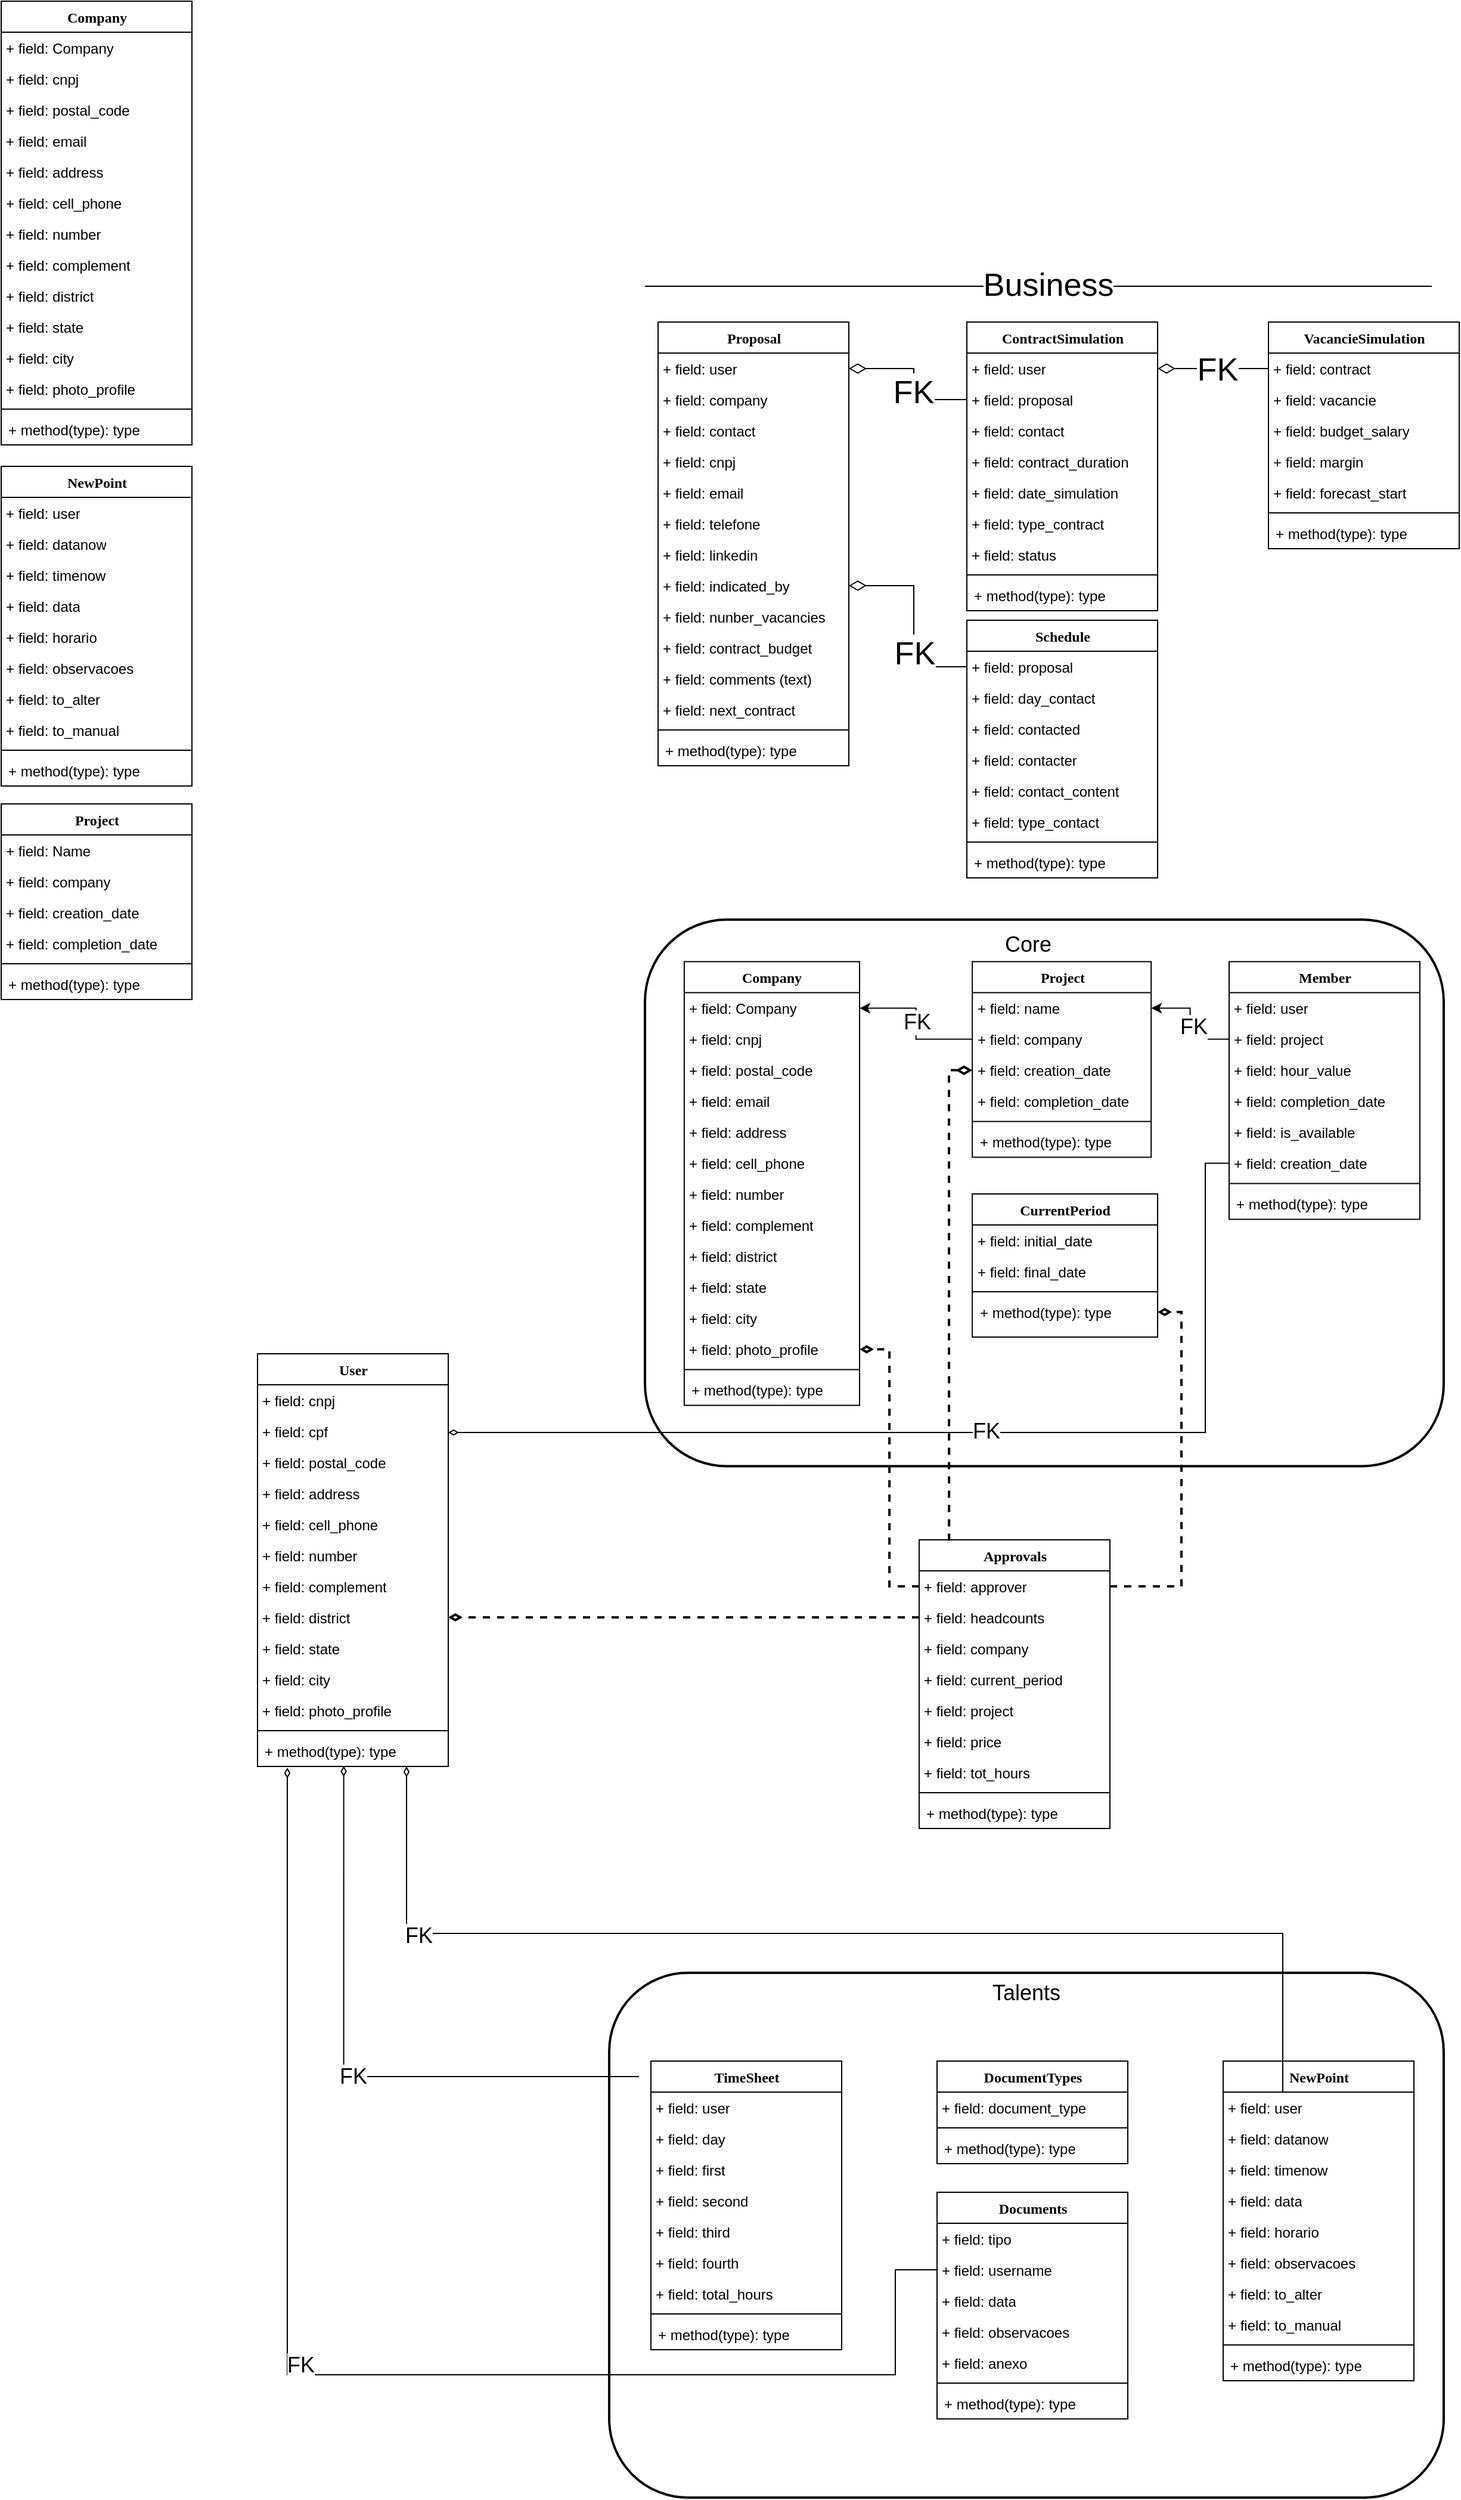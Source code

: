 <mxfile version="14.7.7" type="github">
  <diagram name="Page-1" id="6133507b-19e7-1e82-6fc7-422aa6c4b21f">
    <mxGraphModel dx="2085" dy="2381" grid="1" gridSize="10" guides="1" tooltips="1" connect="1" arrows="1" fold="1" page="1" pageScale="1" pageWidth="1100" pageHeight="850" background="none" math="0" shadow="0">
      <root>
        <mxCell id="0" />
        <mxCell id="1" parent="0" />
        <mxCell id="jMFiFp2JRC3NRYyeH_Bl-177" value="" style="group" parent="1" vertex="1" connectable="0">
          <mxGeometry x="330" y="380" width="700" height="467" as="geometry" />
        </mxCell>
        <mxCell id="jMFiFp2JRC3NRYyeH_Bl-175" value="" style="rounded=1;whiteSpace=wrap;html=1;fontSize=18;strokeWidth=2;" parent="jMFiFp2JRC3NRYyeH_Bl-177" vertex="1">
          <mxGeometry y="93" width="700" height="440" as="geometry" />
        </mxCell>
        <mxCell id="jMFiFp2JRC3NRYyeH_Bl-176" value="Talents" style="text;html=1;strokeColor=none;fillColor=none;align=center;verticalAlign=middle;whiteSpace=wrap;rounded=0;fontSize=18;" parent="jMFiFp2JRC3NRYyeH_Bl-177" vertex="1">
          <mxGeometry x="330" y="100" width="40" height="20" as="geometry" />
        </mxCell>
        <mxCell id="jMFiFp2JRC3NRYyeH_Bl-165" value="TimeSheet" style="swimlane;html=1;fontStyle=1;align=center;verticalAlign=top;childLayout=stackLayout;horizontal=1;startSize=26;horizontalStack=0;resizeParent=1;resizeLast=0;collapsible=1;marginBottom=0;swimlaneFillColor=#ffffff;rounded=0;shadow=0;comic=0;labelBackgroundColor=none;strokeWidth=1;fillColor=none;fontFamily=Verdana;fontSize=12" parent="jMFiFp2JRC3NRYyeH_Bl-177" vertex="1">
          <mxGeometry x="35" y="167" width="160" height="242" as="geometry">
            <mxRectangle x="35" y="167" width="100" height="26" as="alternateBounds" />
          </mxGeometry>
        </mxCell>
        <mxCell id="jMFiFp2JRC3NRYyeH_Bl-166" value="+ field: user" style="text;html=1;strokeColor=none;fillColor=none;align=left;verticalAlign=top;spacingLeft=2;spacingRight=1;whiteSpace=wrap;overflow=hidden;rotatable=0;points=[[0,0.5],[1,0.5]];portConstraint=eastwest;" parent="jMFiFp2JRC3NRYyeH_Bl-165" vertex="1">
          <mxGeometry y="26" width="160" height="26" as="geometry" />
        </mxCell>
        <mxCell id="jMFiFp2JRC3NRYyeH_Bl-167" value="+ field: day" style="text;html=1;strokeColor=none;fillColor=none;align=left;verticalAlign=top;spacingLeft=2;spacingRight=1;whiteSpace=wrap;overflow=hidden;rotatable=0;points=[[0,0.5],[1,0.5]];portConstraint=eastwest;" parent="jMFiFp2JRC3NRYyeH_Bl-165" vertex="1">
          <mxGeometry y="52" width="160" height="26" as="geometry" />
        </mxCell>
        <mxCell id="jMFiFp2JRC3NRYyeH_Bl-168" value="+ field: first" style="text;html=1;strokeColor=none;fillColor=none;align=left;verticalAlign=top;spacingLeft=2;spacingRight=1;whiteSpace=wrap;overflow=hidden;rotatable=0;points=[[0,0.5],[1,0.5]];portConstraint=eastwest;" parent="jMFiFp2JRC3NRYyeH_Bl-165" vertex="1">
          <mxGeometry y="78" width="160" height="26" as="geometry" />
        </mxCell>
        <mxCell id="jMFiFp2JRC3NRYyeH_Bl-169" value="+ field: second" style="text;html=1;strokeColor=none;fillColor=none;align=left;verticalAlign=top;spacingLeft=2;spacingRight=1;whiteSpace=wrap;overflow=hidden;rotatable=0;points=[[0,0.5],[1,0.5]];portConstraint=eastwest;" parent="jMFiFp2JRC3NRYyeH_Bl-165" vertex="1">
          <mxGeometry y="104" width="160" height="26" as="geometry" />
        </mxCell>
        <mxCell id="jMFiFp2JRC3NRYyeH_Bl-170" value="+ field: third" style="text;html=1;strokeColor=none;fillColor=none;align=left;verticalAlign=top;spacingLeft=2;spacingRight=1;whiteSpace=wrap;overflow=hidden;rotatable=0;points=[[0,0.5],[1,0.5]];portConstraint=eastwest;" parent="jMFiFp2JRC3NRYyeH_Bl-165" vertex="1">
          <mxGeometry y="130" width="160" height="26" as="geometry" />
        </mxCell>
        <mxCell id="jMFiFp2JRC3NRYyeH_Bl-173" value="+ field: fourth" style="text;html=1;strokeColor=none;fillColor=none;align=left;verticalAlign=top;spacingLeft=2;spacingRight=1;whiteSpace=wrap;overflow=hidden;rotatable=0;points=[[0,0.5],[1,0.5]];portConstraint=eastwest;" parent="jMFiFp2JRC3NRYyeH_Bl-165" vertex="1">
          <mxGeometry y="156" width="160" height="26" as="geometry" />
        </mxCell>
        <mxCell id="jMFiFp2JRC3NRYyeH_Bl-174" value="+ field: total_hours" style="text;html=1;strokeColor=none;fillColor=none;align=left;verticalAlign=top;spacingLeft=2;spacingRight=1;whiteSpace=wrap;overflow=hidden;rotatable=0;points=[[0,0.5],[1,0.5]];portConstraint=eastwest;" parent="jMFiFp2JRC3NRYyeH_Bl-165" vertex="1">
          <mxGeometry y="182" width="160" height="26" as="geometry" />
        </mxCell>
        <mxCell id="jMFiFp2JRC3NRYyeH_Bl-171" value="" style="line;html=1;strokeWidth=1;fillColor=none;align=left;verticalAlign=middle;spacingTop=-1;spacingLeft=3;spacingRight=3;rotatable=0;labelPosition=right;points=[];portConstraint=eastwest;" parent="jMFiFp2JRC3NRYyeH_Bl-165" vertex="1">
          <mxGeometry y="208" width="160" height="8" as="geometry" />
        </mxCell>
        <mxCell id="jMFiFp2JRC3NRYyeH_Bl-172" value="+ method(type): type" style="text;html=1;strokeColor=none;fillColor=none;align=left;verticalAlign=top;spacingLeft=4;spacingRight=4;whiteSpace=wrap;overflow=hidden;rotatable=0;points=[[0,0.5],[1,0.5]];portConstraint=eastwest;" parent="jMFiFp2JRC3NRYyeH_Bl-165" vertex="1">
          <mxGeometry y="216" width="160" height="26" as="geometry" />
        </mxCell>
        <mxCell id="jMFiFp2JRC3NRYyeH_Bl-150" value="DocumentTypes" style="swimlane;html=1;fontStyle=1;align=center;verticalAlign=top;childLayout=stackLayout;horizontal=1;startSize=26;horizontalStack=0;resizeParent=1;resizeLast=0;collapsible=1;marginBottom=0;swimlaneFillColor=#ffffff;rounded=0;shadow=0;comic=0;labelBackgroundColor=none;strokeWidth=1;fillColor=none;fontFamily=Verdana;fontSize=12" parent="jMFiFp2JRC3NRYyeH_Bl-177" vertex="1">
          <mxGeometry x="275" y="167" width="160" height="86" as="geometry">
            <mxRectangle x="275" y="167" width="140" height="26" as="alternateBounds" />
          </mxGeometry>
        </mxCell>
        <mxCell id="jMFiFp2JRC3NRYyeH_Bl-151" value="+ field: document_type" style="text;html=1;strokeColor=none;fillColor=none;align=left;verticalAlign=top;spacingLeft=2;spacingRight=1;whiteSpace=wrap;overflow=hidden;rotatable=0;points=[[0,0.5],[1,0.5]];portConstraint=eastwest;" parent="jMFiFp2JRC3NRYyeH_Bl-150" vertex="1">
          <mxGeometry y="26" width="160" height="26" as="geometry" />
        </mxCell>
        <mxCell id="jMFiFp2JRC3NRYyeH_Bl-155" value="" style="line;html=1;strokeWidth=1;fillColor=none;align=left;verticalAlign=middle;spacingTop=-1;spacingLeft=3;spacingRight=3;rotatable=0;labelPosition=right;points=[];portConstraint=eastwest;" parent="jMFiFp2JRC3NRYyeH_Bl-150" vertex="1">
          <mxGeometry y="52" width="160" height="8" as="geometry" />
        </mxCell>
        <mxCell id="jMFiFp2JRC3NRYyeH_Bl-156" value="+ method(type): type" style="text;html=1;strokeColor=none;fillColor=none;align=left;verticalAlign=top;spacingLeft=4;spacingRight=4;whiteSpace=wrap;overflow=hidden;rotatable=0;points=[[0,0.5],[1,0.5]];portConstraint=eastwest;" parent="jMFiFp2JRC3NRYyeH_Bl-150" vertex="1">
          <mxGeometry y="60" width="160" height="26" as="geometry" />
        </mxCell>
        <mxCell id="jMFiFp2JRC3NRYyeH_Bl-157" value="Documents" style="swimlane;html=1;fontStyle=1;align=center;verticalAlign=top;childLayout=stackLayout;horizontal=1;startSize=26;horizontalStack=0;resizeParent=1;resizeLast=0;collapsible=1;marginBottom=0;swimlaneFillColor=#ffffff;rounded=0;shadow=0;comic=0;labelBackgroundColor=none;strokeWidth=1;fillColor=none;fontFamily=Verdana;fontSize=12" parent="jMFiFp2JRC3NRYyeH_Bl-177" vertex="1">
          <mxGeometry x="275" y="277" width="160" height="190" as="geometry">
            <mxRectangle x="275" y="277" width="110" height="26" as="alternateBounds" />
          </mxGeometry>
        </mxCell>
        <mxCell id="jMFiFp2JRC3NRYyeH_Bl-162" value="+ field: tipo" style="text;html=1;strokeColor=none;fillColor=none;align=left;verticalAlign=top;spacingLeft=2;spacingRight=1;whiteSpace=wrap;overflow=hidden;rotatable=0;points=[[0,0.5],[1,0.5]];portConstraint=eastwest;" parent="jMFiFp2JRC3NRYyeH_Bl-157" vertex="1">
          <mxGeometry y="26" width="160" height="26" as="geometry" />
        </mxCell>
        <mxCell id="jMFiFp2JRC3NRYyeH_Bl-158" value="+ field: username" style="text;html=1;strokeColor=none;fillColor=none;align=left;verticalAlign=top;spacingLeft=2;spacingRight=1;whiteSpace=wrap;overflow=hidden;rotatable=0;points=[[0,0.5],[1,0.5]];portConstraint=eastwest;" parent="jMFiFp2JRC3NRYyeH_Bl-157" vertex="1">
          <mxGeometry y="52" width="160" height="26" as="geometry" />
        </mxCell>
        <mxCell id="jMFiFp2JRC3NRYyeH_Bl-163" value="+ field: data" style="text;html=1;strokeColor=none;fillColor=none;align=left;verticalAlign=top;spacingLeft=2;spacingRight=1;whiteSpace=wrap;overflow=hidden;rotatable=0;points=[[0,0.5],[1,0.5]];portConstraint=eastwest;" parent="jMFiFp2JRC3NRYyeH_Bl-157" vertex="1">
          <mxGeometry y="78" width="160" height="26" as="geometry" />
        </mxCell>
        <mxCell id="jMFiFp2JRC3NRYyeH_Bl-164" value="+ field: observacoes" style="text;html=1;strokeColor=none;fillColor=none;align=left;verticalAlign=top;spacingLeft=2;spacingRight=1;whiteSpace=wrap;overflow=hidden;rotatable=0;points=[[0,0.5],[1,0.5]];portConstraint=eastwest;" parent="jMFiFp2JRC3NRYyeH_Bl-157" vertex="1">
          <mxGeometry y="104" width="160" height="26" as="geometry" />
        </mxCell>
        <mxCell id="jMFiFp2JRC3NRYyeH_Bl-161" value="+ field: anexo" style="text;html=1;strokeColor=none;fillColor=none;align=left;verticalAlign=top;spacingLeft=2;spacingRight=1;whiteSpace=wrap;overflow=hidden;rotatable=0;points=[[0,0.5],[1,0.5]];portConstraint=eastwest;" parent="jMFiFp2JRC3NRYyeH_Bl-157" vertex="1">
          <mxGeometry y="130" width="160" height="26" as="geometry" />
        </mxCell>
        <mxCell id="jMFiFp2JRC3NRYyeH_Bl-159" value="" style="line;html=1;strokeWidth=1;fillColor=none;align=left;verticalAlign=middle;spacingTop=-1;spacingLeft=3;spacingRight=3;rotatable=0;labelPosition=right;points=[];portConstraint=eastwest;" parent="jMFiFp2JRC3NRYyeH_Bl-157" vertex="1">
          <mxGeometry y="156" width="160" height="8" as="geometry" />
        </mxCell>
        <mxCell id="jMFiFp2JRC3NRYyeH_Bl-160" value="+ method(type): type" style="text;html=1;strokeColor=none;fillColor=none;align=left;verticalAlign=top;spacingLeft=4;spacingRight=4;whiteSpace=wrap;overflow=hidden;rotatable=0;points=[[0,0.5],[1,0.5]];portConstraint=eastwest;" parent="jMFiFp2JRC3NRYyeH_Bl-157" vertex="1">
          <mxGeometry y="164" width="160" height="26" as="geometry" />
        </mxCell>
        <mxCell id="jMFiFp2JRC3NRYyeH_Bl-123" value="NewPoint" style="swimlane;html=1;fontStyle=1;align=center;verticalAlign=top;childLayout=stackLayout;horizontal=1;startSize=26;horizontalStack=0;resizeParent=1;resizeLast=0;collapsible=1;marginBottom=0;swimlaneFillColor=#ffffff;rounded=0;shadow=0;comic=0;labelBackgroundColor=none;strokeWidth=1;fillColor=none;fontFamily=Verdana;fontSize=12" parent="jMFiFp2JRC3NRYyeH_Bl-177" vertex="1">
          <mxGeometry x="515" y="167" width="160" height="268" as="geometry">
            <mxRectangle x="515" y="167" width="100" height="26" as="alternateBounds" />
          </mxGeometry>
        </mxCell>
        <mxCell id="jMFiFp2JRC3NRYyeH_Bl-124" value="+ field: user" style="text;html=1;strokeColor=none;fillColor=none;align=left;verticalAlign=top;spacingLeft=2;spacingRight=1;whiteSpace=wrap;overflow=hidden;rotatable=0;points=[[0,0.5],[1,0.5]];portConstraint=eastwest;" parent="jMFiFp2JRC3NRYyeH_Bl-123" vertex="1">
          <mxGeometry y="26" width="160" height="26" as="geometry" />
        </mxCell>
        <mxCell id="jMFiFp2JRC3NRYyeH_Bl-125" value="+ field: datanow" style="text;html=1;strokeColor=none;fillColor=none;align=left;verticalAlign=top;spacingLeft=2;spacingRight=1;whiteSpace=wrap;overflow=hidden;rotatable=0;points=[[0,0.5],[1,0.5]];portConstraint=eastwest;" parent="jMFiFp2JRC3NRYyeH_Bl-123" vertex="1">
          <mxGeometry y="52" width="160" height="26" as="geometry" />
        </mxCell>
        <mxCell id="jMFiFp2JRC3NRYyeH_Bl-126" value="+ field: timenow" style="text;html=1;strokeColor=none;fillColor=none;align=left;verticalAlign=top;spacingLeft=2;spacingRight=1;whiteSpace=wrap;overflow=hidden;rotatable=0;points=[[0,0.5],[1,0.5]];portConstraint=eastwest;" parent="jMFiFp2JRC3NRYyeH_Bl-123" vertex="1">
          <mxGeometry y="78" width="160" height="26" as="geometry" />
        </mxCell>
        <mxCell id="jMFiFp2JRC3NRYyeH_Bl-127" value="+ field: data" style="text;html=1;strokeColor=none;fillColor=none;align=left;verticalAlign=top;spacingLeft=2;spacingRight=1;whiteSpace=wrap;overflow=hidden;rotatable=0;points=[[0,0.5],[1,0.5]];portConstraint=eastwest;" parent="jMFiFp2JRC3NRYyeH_Bl-123" vertex="1">
          <mxGeometry y="104" width="160" height="26" as="geometry" />
        </mxCell>
        <mxCell id="jMFiFp2JRC3NRYyeH_Bl-128" value="+ field: horario" style="text;html=1;strokeColor=none;fillColor=none;align=left;verticalAlign=top;spacingLeft=2;spacingRight=1;whiteSpace=wrap;overflow=hidden;rotatable=0;points=[[0,0.5],[1,0.5]];portConstraint=eastwest;" parent="jMFiFp2JRC3NRYyeH_Bl-123" vertex="1">
          <mxGeometry y="130" width="160" height="26" as="geometry" />
        </mxCell>
        <mxCell id="jMFiFp2JRC3NRYyeH_Bl-129" value="+ field: observacoes" style="text;html=1;strokeColor=none;fillColor=none;align=left;verticalAlign=top;spacingLeft=2;spacingRight=1;whiteSpace=wrap;overflow=hidden;rotatable=0;points=[[0,0.5],[1,0.5]];portConstraint=eastwest;" parent="jMFiFp2JRC3NRYyeH_Bl-123" vertex="1">
          <mxGeometry y="156" width="160" height="26" as="geometry" />
        </mxCell>
        <mxCell id="jMFiFp2JRC3NRYyeH_Bl-130" value="+ field: to_alter" style="text;html=1;strokeColor=none;fillColor=none;align=left;verticalAlign=top;spacingLeft=2;spacingRight=1;whiteSpace=wrap;overflow=hidden;rotatable=0;points=[[0,0.5],[1,0.5]];portConstraint=eastwest;" parent="jMFiFp2JRC3NRYyeH_Bl-123" vertex="1">
          <mxGeometry y="182" width="160" height="26" as="geometry" />
        </mxCell>
        <mxCell id="jMFiFp2JRC3NRYyeH_Bl-131" value="+ field: to_manual" style="text;html=1;strokeColor=none;fillColor=none;align=left;verticalAlign=top;spacingLeft=2;spacingRight=1;whiteSpace=wrap;overflow=hidden;rotatable=0;points=[[0,0.5],[1,0.5]];portConstraint=eastwest;" parent="jMFiFp2JRC3NRYyeH_Bl-123" vertex="1">
          <mxGeometry y="208" width="160" height="26" as="geometry" />
        </mxCell>
        <mxCell id="jMFiFp2JRC3NRYyeH_Bl-136" value="" style="line;html=1;strokeWidth=1;fillColor=none;align=left;verticalAlign=middle;spacingTop=-1;spacingLeft=3;spacingRight=3;rotatable=0;labelPosition=right;points=[];portConstraint=eastwest;" parent="jMFiFp2JRC3NRYyeH_Bl-123" vertex="1">
          <mxGeometry y="234" width="160" height="8" as="geometry" />
        </mxCell>
        <mxCell id="jMFiFp2JRC3NRYyeH_Bl-137" value="+ method(type): type" style="text;html=1;strokeColor=none;fillColor=none;align=left;verticalAlign=top;spacingLeft=4;spacingRight=4;whiteSpace=wrap;overflow=hidden;rotatable=0;points=[[0,0.5],[1,0.5]];portConstraint=eastwest;" parent="jMFiFp2JRC3NRYyeH_Bl-123" vertex="1">
          <mxGeometry y="242" width="160" height="26" as="geometry" />
        </mxCell>
        <mxCell id="jMFiFp2JRC3NRYyeH_Bl-8" value="" style="group" parent="1" vertex="1" connectable="0">
          <mxGeometry x="360" y="-410" width="670" height="470" as="geometry" />
        </mxCell>
        <mxCell id="jMFiFp2JRC3NRYyeH_Bl-6" value="" style="rounded=1;whiteSpace=wrap;html=1;strokeWidth=2;" parent="jMFiFp2JRC3NRYyeH_Bl-8" vertex="1">
          <mxGeometry width="670.0" height="458.25" as="geometry" />
        </mxCell>
        <mxCell id="jMFiFp2JRC3NRYyeH_Bl-7" value="Core" style="text;html=1;strokeColor=none;fillColor=none;align=center;verticalAlign=middle;whiteSpace=wrap;rounded=0;fontSize=18;" parent="jMFiFp2JRC3NRYyeH_Bl-8" vertex="1">
          <mxGeometry x="252.959" y="5.875" width="136.735" height="29.375" as="geometry" />
        </mxCell>
        <mxCell id="jMFiFp2JRC3NRYyeH_Bl-1" value="Company" style="swimlane;html=1;fontStyle=1;align=center;verticalAlign=top;childLayout=stackLayout;horizontal=1;startSize=26;horizontalStack=0;resizeParent=1;resizeLast=0;collapsible=1;marginBottom=0;swimlaneFillColor=#ffffff;rounded=0;shadow=0;comic=0;labelBackgroundColor=none;strokeWidth=1;fillColor=none;fontFamily=Verdana;fontSize=12" parent="jMFiFp2JRC3NRYyeH_Bl-8" vertex="1">
          <mxGeometry x="32.95" y="35.25" width="147.05" height="372" as="geometry" />
        </mxCell>
        <mxCell id="jMFiFp2JRC3NRYyeH_Bl-2" value="+ field: Company" style="text;html=1;strokeColor=none;fillColor=none;align=left;verticalAlign=top;spacingLeft=2;spacingRight=1;whiteSpace=wrap;overflow=hidden;rotatable=0;points=[[0,0.5],[1,0.5]];portConstraint=eastwest;" parent="jMFiFp2JRC3NRYyeH_Bl-1" vertex="1">
          <mxGeometry y="26" width="147.05" height="26" as="geometry" />
        </mxCell>
        <mxCell id="jMFiFp2JRC3NRYyeH_Bl-3" value="+ field: cnpj" style="text;html=1;strokeColor=none;fillColor=none;align=left;verticalAlign=top;spacingLeft=2;spacingRight=1;whiteSpace=wrap;overflow=hidden;rotatable=0;points=[[0,0.5],[1,0.5]];portConstraint=eastwest;" parent="jMFiFp2JRC3NRYyeH_Bl-1" vertex="1">
          <mxGeometry y="52" width="147.05" height="26" as="geometry" />
        </mxCell>
        <mxCell id="jMFiFp2JRC3NRYyeH_Bl-10" value="+ field: postal_code" style="text;html=1;strokeColor=none;fillColor=none;align=left;verticalAlign=top;spacingLeft=2;spacingRight=1;whiteSpace=wrap;overflow=hidden;rotatable=0;points=[[0,0.5],[1,0.5]];portConstraint=eastwest;" parent="jMFiFp2JRC3NRYyeH_Bl-1" vertex="1">
          <mxGeometry y="78" width="147.05" height="26" as="geometry" />
        </mxCell>
        <mxCell id="jMFiFp2JRC3NRYyeH_Bl-11" value="+ field: email" style="text;html=1;strokeColor=none;fillColor=none;align=left;verticalAlign=top;spacingLeft=2;spacingRight=1;whiteSpace=wrap;overflow=hidden;rotatable=0;points=[[0,0.5],[1,0.5]];portConstraint=eastwest;" parent="jMFiFp2JRC3NRYyeH_Bl-1" vertex="1">
          <mxGeometry y="104" width="147.05" height="26" as="geometry" />
        </mxCell>
        <mxCell id="jMFiFp2JRC3NRYyeH_Bl-12" value="+ field: address" style="text;html=1;strokeColor=none;fillColor=none;align=left;verticalAlign=top;spacingLeft=2;spacingRight=1;whiteSpace=wrap;overflow=hidden;rotatable=0;points=[[0,0.5],[1,0.5]];portConstraint=eastwest;" parent="jMFiFp2JRC3NRYyeH_Bl-1" vertex="1">
          <mxGeometry y="130" width="147.05" height="26" as="geometry" />
        </mxCell>
        <mxCell id="jMFiFp2JRC3NRYyeH_Bl-13" value="+ field: cell_phone" style="text;html=1;strokeColor=none;fillColor=none;align=left;verticalAlign=top;spacingLeft=2;spacingRight=1;whiteSpace=wrap;overflow=hidden;rotatable=0;points=[[0,0.5],[1,0.5]];portConstraint=eastwest;" parent="jMFiFp2JRC3NRYyeH_Bl-1" vertex="1">
          <mxGeometry y="156" width="147.05" height="26" as="geometry" />
        </mxCell>
        <mxCell id="jMFiFp2JRC3NRYyeH_Bl-14" value="+ field: number" style="text;html=1;strokeColor=none;fillColor=none;align=left;verticalAlign=top;spacingLeft=2;spacingRight=1;whiteSpace=wrap;overflow=hidden;rotatable=0;points=[[0,0.5],[1,0.5]];portConstraint=eastwest;" parent="jMFiFp2JRC3NRYyeH_Bl-1" vertex="1">
          <mxGeometry y="182" width="147.05" height="26" as="geometry" />
        </mxCell>
        <mxCell id="jMFiFp2JRC3NRYyeH_Bl-15" value="+ field: complement" style="text;html=1;strokeColor=none;fillColor=none;align=left;verticalAlign=top;spacingLeft=2;spacingRight=1;whiteSpace=wrap;overflow=hidden;rotatable=0;points=[[0,0.5],[1,0.5]];portConstraint=eastwest;" parent="jMFiFp2JRC3NRYyeH_Bl-1" vertex="1">
          <mxGeometry y="208" width="147.05" height="26" as="geometry" />
        </mxCell>
        <mxCell id="jMFiFp2JRC3NRYyeH_Bl-16" value="+ field: district" style="text;html=1;strokeColor=none;fillColor=none;align=left;verticalAlign=top;spacingLeft=2;spacingRight=1;whiteSpace=wrap;overflow=hidden;rotatable=0;points=[[0,0.5],[1,0.5]];portConstraint=eastwest;" parent="jMFiFp2JRC3NRYyeH_Bl-1" vertex="1">
          <mxGeometry y="234" width="147.05" height="26" as="geometry" />
        </mxCell>
        <mxCell id="jMFiFp2JRC3NRYyeH_Bl-17" value="+ field: state" style="text;html=1;strokeColor=none;fillColor=none;align=left;verticalAlign=top;spacingLeft=2;spacingRight=1;whiteSpace=wrap;overflow=hidden;rotatable=0;points=[[0,0.5],[1,0.5]];portConstraint=eastwest;" parent="jMFiFp2JRC3NRYyeH_Bl-1" vertex="1">
          <mxGeometry y="260" width="147.05" height="26" as="geometry" />
        </mxCell>
        <mxCell id="jMFiFp2JRC3NRYyeH_Bl-18" value="+ field: city" style="text;html=1;strokeColor=none;fillColor=none;align=left;verticalAlign=top;spacingLeft=2;spacingRight=1;whiteSpace=wrap;overflow=hidden;rotatable=0;points=[[0,0.5],[1,0.5]];portConstraint=eastwest;" parent="jMFiFp2JRC3NRYyeH_Bl-1" vertex="1">
          <mxGeometry y="286" width="147.05" height="26" as="geometry" />
        </mxCell>
        <mxCell id="jMFiFp2JRC3NRYyeH_Bl-19" value="+ field: photo_profile" style="text;html=1;strokeColor=none;fillColor=none;align=left;verticalAlign=top;spacingLeft=2;spacingRight=1;whiteSpace=wrap;overflow=hidden;rotatable=0;points=[[0,0.5],[1,0.5]];portConstraint=eastwest;" parent="jMFiFp2JRC3NRYyeH_Bl-1" vertex="1">
          <mxGeometry y="312" width="147.05" height="26" as="geometry" />
        </mxCell>
        <mxCell id="jMFiFp2JRC3NRYyeH_Bl-4" value="" style="line;html=1;strokeWidth=1;fillColor=none;align=left;verticalAlign=middle;spacingTop=-1;spacingLeft=3;spacingRight=3;rotatable=0;labelPosition=right;points=[];portConstraint=eastwest;" parent="jMFiFp2JRC3NRYyeH_Bl-1" vertex="1">
          <mxGeometry y="338" width="147.05" height="8" as="geometry" />
        </mxCell>
        <mxCell id="jMFiFp2JRC3NRYyeH_Bl-5" value="+ method(type): type" style="text;html=1;strokeColor=none;fillColor=none;align=left;verticalAlign=top;spacingLeft=4;spacingRight=4;whiteSpace=wrap;overflow=hidden;rotatable=0;points=[[0,0.5],[1,0.5]];portConstraint=eastwest;" parent="jMFiFp2JRC3NRYyeH_Bl-1" vertex="1">
          <mxGeometry y="346" width="147.05" height="26" as="geometry" />
        </mxCell>
        <mxCell id="jMFiFp2JRC3NRYyeH_Bl-36" value="Project" style="swimlane;html=1;fontStyle=1;align=center;verticalAlign=top;childLayout=stackLayout;horizontal=1;startSize=26;horizontalStack=0;resizeParent=1;resizeLast=0;collapsible=1;marginBottom=0;swimlaneFillColor=#ffffff;rounded=0;shadow=0;comic=0;labelBackgroundColor=none;strokeWidth=1;fillColor=none;fontFamily=Verdana;fontSize=12" parent="jMFiFp2JRC3NRYyeH_Bl-8" vertex="1">
          <mxGeometry x="274.59" y="35.25" width="150" height="164" as="geometry" />
        </mxCell>
        <mxCell id="jMFiFp2JRC3NRYyeH_Bl-37" value="+ field: name" style="text;html=1;strokeColor=none;fillColor=none;align=left;verticalAlign=top;spacingLeft=2;spacingRight=1;whiteSpace=wrap;overflow=hidden;rotatable=0;points=[[0,0.5],[1,0.5]];portConstraint=eastwest;" parent="jMFiFp2JRC3NRYyeH_Bl-36" vertex="1">
          <mxGeometry y="26" width="150" height="26" as="geometry" />
        </mxCell>
        <mxCell id="jMFiFp2JRC3NRYyeH_Bl-38" value="+ field: company" style="text;html=1;strokeColor=none;fillColor=none;align=left;verticalAlign=top;spacingLeft=2;spacingRight=1;whiteSpace=wrap;overflow=hidden;rotatable=0;points=[[0,0.5],[1,0.5]];portConstraint=eastwest;" parent="jMFiFp2JRC3NRYyeH_Bl-36" vertex="1">
          <mxGeometry y="52" width="150" height="26" as="geometry" />
        </mxCell>
        <mxCell id="jMFiFp2JRC3NRYyeH_Bl-39" value="+ field: creation_date" style="text;html=1;strokeColor=none;fillColor=none;align=left;verticalAlign=top;spacingLeft=2;spacingRight=1;whiteSpace=wrap;overflow=hidden;rotatable=0;points=[[0,0.5],[1,0.5]];portConstraint=eastwest;" parent="jMFiFp2JRC3NRYyeH_Bl-36" vertex="1">
          <mxGeometry y="78" width="150" height="26" as="geometry" />
        </mxCell>
        <mxCell id="jMFiFp2JRC3NRYyeH_Bl-40" value="+ field: completion_date" style="text;html=1;strokeColor=none;fillColor=none;align=left;verticalAlign=top;spacingLeft=2;spacingRight=1;whiteSpace=wrap;overflow=hidden;rotatable=0;points=[[0,0.5],[1,0.5]];portConstraint=eastwest;" parent="jMFiFp2JRC3NRYyeH_Bl-36" vertex="1">
          <mxGeometry y="104" width="150" height="26" as="geometry" />
        </mxCell>
        <mxCell id="jMFiFp2JRC3NRYyeH_Bl-49" value="" style="line;html=1;strokeWidth=1;fillColor=none;align=left;verticalAlign=middle;spacingTop=-1;spacingLeft=3;spacingRight=3;rotatable=0;labelPosition=right;points=[];portConstraint=eastwest;" parent="jMFiFp2JRC3NRYyeH_Bl-36" vertex="1">
          <mxGeometry y="130" width="150" height="8" as="geometry" />
        </mxCell>
        <mxCell id="jMFiFp2JRC3NRYyeH_Bl-50" value="+ method(type): type" style="text;html=1;strokeColor=none;fillColor=none;align=left;verticalAlign=top;spacingLeft=4;spacingRight=4;whiteSpace=wrap;overflow=hidden;rotatable=0;points=[[0,0.5],[1,0.5]];portConstraint=eastwest;" parent="jMFiFp2JRC3NRYyeH_Bl-36" vertex="1">
          <mxGeometry y="138" width="150" height="26" as="geometry" />
        </mxCell>
        <mxCell id="jMFiFp2JRC3NRYyeH_Bl-84" style="edgeStyle=orthogonalEdgeStyle;rounded=0;orthogonalLoop=1;jettySize=auto;html=1;exitX=0;exitY=0.5;exitDx=0;exitDy=0;fontSize=18;" parent="jMFiFp2JRC3NRYyeH_Bl-8" source="jMFiFp2JRC3NRYyeH_Bl-38" target="jMFiFp2JRC3NRYyeH_Bl-2" edge="1">
          <mxGeometry relative="1" as="geometry" />
        </mxCell>
        <mxCell id="jMFiFp2JRC3NRYyeH_Bl-85" value="FK" style="edgeLabel;html=1;align=center;verticalAlign=middle;resizable=0;points=[];fontSize=18;" parent="jMFiFp2JRC3NRYyeH_Bl-84" vertex="1" connectable="0">
          <mxGeometry x="0.026" relative="1" as="geometry">
            <mxPoint as="offset" />
          </mxGeometry>
        </mxCell>
        <mxCell id="jMFiFp2JRC3NRYyeH_Bl-86" value="Member" style="swimlane;html=1;fontStyle=1;align=center;verticalAlign=top;childLayout=stackLayout;horizontal=1;startSize=26;horizontalStack=0;resizeParent=1;resizeLast=0;collapsible=1;marginBottom=0;swimlaneFillColor=#ffffff;rounded=0;shadow=0;comic=0;labelBackgroundColor=none;strokeWidth=1;fillColor=none;fontFamily=Verdana;fontSize=12" parent="jMFiFp2JRC3NRYyeH_Bl-8" vertex="1">
          <mxGeometry x="490" y="35.25" width="160" height="216" as="geometry" />
        </mxCell>
        <mxCell id="jMFiFp2JRC3NRYyeH_Bl-87" value="+ field: user" style="text;html=1;strokeColor=none;fillColor=none;align=left;verticalAlign=top;spacingLeft=2;spacingRight=1;whiteSpace=wrap;overflow=hidden;rotatable=0;points=[[0,0.5],[1,0.5]];portConstraint=eastwest;" parent="jMFiFp2JRC3NRYyeH_Bl-86" vertex="1">
          <mxGeometry y="26" width="160" height="26" as="geometry" />
        </mxCell>
        <mxCell id="jMFiFp2JRC3NRYyeH_Bl-88" value="+ field: project" style="text;html=1;strokeColor=none;fillColor=none;align=left;verticalAlign=top;spacingLeft=2;spacingRight=1;whiteSpace=wrap;overflow=hidden;rotatable=0;points=[[0,0.5],[1,0.5]];portConstraint=eastwest;" parent="jMFiFp2JRC3NRYyeH_Bl-86" vertex="1">
          <mxGeometry y="52" width="160" height="26" as="geometry" />
        </mxCell>
        <mxCell id="jMFiFp2JRC3NRYyeH_Bl-89" value="+ field: hour_value" style="text;html=1;strokeColor=none;fillColor=none;align=left;verticalAlign=top;spacingLeft=2;spacingRight=1;whiteSpace=wrap;overflow=hidden;rotatable=0;points=[[0,0.5],[1,0.5]];portConstraint=eastwest;" parent="jMFiFp2JRC3NRYyeH_Bl-86" vertex="1">
          <mxGeometry y="78" width="160" height="26" as="geometry" />
        </mxCell>
        <mxCell id="jMFiFp2JRC3NRYyeH_Bl-93" value="+ field: completion_date" style="text;html=1;strokeColor=none;fillColor=none;align=left;verticalAlign=top;spacingLeft=2;spacingRight=1;whiteSpace=wrap;overflow=hidden;rotatable=0;points=[[0,0.5],[1,0.5]];portConstraint=eastwest;" parent="jMFiFp2JRC3NRYyeH_Bl-86" vertex="1">
          <mxGeometry y="104" width="160" height="26" as="geometry" />
        </mxCell>
        <mxCell id="jMFiFp2JRC3NRYyeH_Bl-90" value="+ field: is_available" style="text;html=1;strokeColor=none;fillColor=none;align=left;verticalAlign=top;spacingLeft=2;spacingRight=1;whiteSpace=wrap;overflow=hidden;rotatable=0;points=[[0,0.5],[1,0.5]];portConstraint=eastwest;" parent="jMFiFp2JRC3NRYyeH_Bl-86" vertex="1">
          <mxGeometry y="130" width="160" height="26" as="geometry" />
        </mxCell>
        <mxCell id="jMFiFp2JRC3NRYyeH_Bl-94" value="+ field: creation_date" style="text;html=1;strokeColor=none;fillColor=none;align=left;verticalAlign=top;spacingLeft=2;spacingRight=1;whiteSpace=wrap;overflow=hidden;rotatable=0;points=[[0,0.5],[1,0.5]];portConstraint=eastwest;" parent="jMFiFp2JRC3NRYyeH_Bl-86" vertex="1">
          <mxGeometry y="156" width="160" height="26" as="geometry" />
        </mxCell>
        <mxCell id="jMFiFp2JRC3NRYyeH_Bl-91" value="" style="line;html=1;strokeWidth=1;fillColor=none;align=left;verticalAlign=middle;spacingTop=-1;spacingLeft=3;spacingRight=3;rotatable=0;labelPosition=right;points=[];portConstraint=eastwest;" parent="jMFiFp2JRC3NRYyeH_Bl-86" vertex="1">
          <mxGeometry y="182" width="160" height="8" as="geometry" />
        </mxCell>
        <mxCell id="jMFiFp2JRC3NRYyeH_Bl-92" value="+ method(type): type" style="text;html=1;strokeColor=none;fillColor=none;align=left;verticalAlign=top;spacingLeft=4;spacingRight=4;whiteSpace=wrap;overflow=hidden;rotatable=0;points=[[0,0.5],[1,0.5]];portConstraint=eastwest;" parent="jMFiFp2JRC3NRYyeH_Bl-86" vertex="1">
          <mxGeometry y="190" width="160" height="26" as="geometry" />
        </mxCell>
        <mxCell id="jMFiFp2JRC3NRYyeH_Bl-95" style="edgeStyle=orthogonalEdgeStyle;rounded=0;orthogonalLoop=1;jettySize=auto;html=1;exitX=0;exitY=0.5;exitDx=0;exitDy=0;fontSize=18;" parent="jMFiFp2JRC3NRYyeH_Bl-8" source="jMFiFp2JRC3NRYyeH_Bl-88" target="jMFiFp2JRC3NRYyeH_Bl-37" edge="1">
          <mxGeometry relative="1" as="geometry" />
        </mxCell>
        <mxCell id="jMFiFp2JRC3NRYyeH_Bl-96" value="FK" style="edgeLabel;html=1;align=center;verticalAlign=middle;resizable=0;points=[];fontSize=18;" parent="jMFiFp2JRC3NRYyeH_Bl-95" vertex="1" connectable="0">
          <mxGeometry x="-0.058" y="-2" relative="1" as="geometry">
            <mxPoint as="offset" />
          </mxGeometry>
        </mxCell>
        <mxCell id="jMFiFp2JRC3NRYyeH_Bl-97" value="CurrentPeriod" style="swimlane;html=1;fontStyle=1;align=center;verticalAlign=top;childLayout=stackLayout;horizontal=1;startSize=26;horizontalStack=0;resizeParent=1;resizeLast=0;collapsible=1;marginBottom=0;swimlaneFillColor=#ffffff;rounded=0;shadow=0;comic=0;labelBackgroundColor=none;strokeWidth=1;fillColor=none;fontFamily=Verdana;fontSize=12" parent="jMFiFp2JRC3NRYyeH_Bl-8" vertex="1">
          <mxGeometry x="274.59" y="230" width="155.41" height="120" as="geometry" />
        </mxCell>
        <mxCell id="jMFiFp2JRC3NRYyeH_Bl-98" value="+ field: initial_date" style="text;html=1;strokeColor=none;fillColor=none;align=left;verticalAlign=top;spacingLeft=2;spacingRight=1;whiteSpace=wrap;overflow=hidden;rotatable=0;points=[[0,0.5],[1,0.5]];portConstraint=eastwest;" parent="jMFiFp2JRC3NRYyeH_Bl-97" vertex="1">
          <mxGeometry y="26" width="155.41" height="26" as="geometry" />
        </mxCell>
        <mxCell id="jMFiFp2JRC3NRYyeH_Bl-99" value="+ field: final_date" style="text;html=1;strokeColor=none;fillColor=none;align=left;verticalAlign=top;spacingLeft=2;spacingRight=1;whiteSpace=wrap;overflow=hidden;rotatable=0;points=[[0,0.5],[1,0.5]];portConstraint=eastwest;" parent="jMFiFp2JRC3NRYyeH_Bl-97" vertex="1">
          <mxGeometry y="52" width="155.41" height="26" as="geometry" />
        </mxCell>
        <mxCell id="jMFiFp2JRC3NRYyeH_Bl-102" value="" style="line;html=1;strokeWidth=1;fillColor=none;align=left;verticalAlign=middle;spacingTop=-1;spacingLeft=3;spacingRight=3;rotatable=0;labelPosition=right;points=[];portConstraint=eastwest;" parent="jMFiFp2JRC3NRYyeH_Bl-97" vertex="1">
          <mxGeometry y="78" width="155.41" height="8" as="geometry" />
        </mxCell>
        <mxCell id="jMFiFp2JRC3NRYyeH_Bl-103" value="+ method(type): type" style="text;html=1;strokeColor=none;fillColor=none;align=left;verticalAlign=top;spacingLeft=4;spacingRight=4;whiteSpace=wrap;overflow=hidden;rotatable=0;points=[[0,0.5],[1,0.5]];portConstraint=eastwest;" parent="jMFiFp2JRC3NRYyeH_Bl-97" vertex="1">
          <mxGeometry y="86" width="155.41" height="26" as="geometry" />
        </mxCell>
        <mxCell id="jMFiFp2JRC3NRYyeH_Bl-20" value="Company" style="swimlane;html=1;fontStyle=1;align=center;verticalAlign=top;childLayout=stackLayout;horizontal=1;startSize=26;horizontalStack=0;resizeParent=1;resizeLast=0;collapsible=1;marginBottom=0;swimlaneFillColor=#ffffff;rounded=0;shadow=0;comic=0;labelBackgroundColor=none;strokeWidth=1;fillColor=none;fontFamily=Verdana;fontSize=12" parent="1" vertex="1">
          <mxGeometry x="-180" y="-1180" width="160" height="372" as="geometry" />
        </mxCell>
        <mxCell id="jMFiFp2JRC3NRYyeH_Bl-21" value="+ field: Company" style="text;html=1;strokeColor=none;fillColor=none;align=left;verticalAlign=top;spacingLeft=2;spacingRight=1;whiteSpace=wrap;overflow=hidden;rotatable=0;points=[[0,0.5],[1,0.5]];portConstraint=eastwest;" parent="jMFiFp2JRC3NRYyeH_Bl-20" vertex="1">
          <mxGeometry y="26" width="160" height="26" as="geometry" />
        </mxCell>
        <mxCell id="jMFiFp2JRC3NRYyeH_Bl-22" value="+ field: cnpj" style="text;html=1;strokeColor=none;fillColor=none;align=left;verticalAlign=top;spacingLeft=2;spacingRight=1;whiteSpace=wrap;overflow=hidden;rotatable=0;points=[[0,0.5],[1,0.5]];portConstraint=eastwest;" parent="jMFiFp2JRC3NRYyeH_Bl-20" vertex="1">
          <mxGeometry y="52" width="160" height="26" as="geometry" />
        </mxCell>
        <mxCell id="jMFiFp2JRC3NRYyeH_Bl-23" value="+ field: postal_code" style="text;html=1;strokeColor=none;fillColor=none;align=left;verticalAlign=top;spacingLeft=2;spacingRight=1;whiteSpace=wrap;overflow=hidden;rotatable=0;points=[[0,0.5],[1,0.5]];portConstraint=eastwest;" parent="jMFiFp2JRC3NRYyeH_Bl-20" vertex="1">
          <mxGeometry y="78" width="160" height="26" as="geometry" />
        </mxCell>
        <mxCell id="jMFiFp2JRC3NRYyeH_Bl-24" value="+ field: email" style="text;html=1;strokeColor=none;fillColor=none;align=left;verticalAlign=top;spacingLeft=2;spacingRight=1;whiteSpace=wrap;overflow=hidden;rotatable=0;points=[[0,0.5],[1,0.5]];portConstraint=eastwest;" parent="jMFiFp2JRC3NRYyeH_Bl-20" vertex="1">
          <mxGeometry y="104" width="160" height="26" as="geometry" />
        </mxCell>
        <mxCell id="jMFiFp2JRC3NRYyeH_Bl-25" value="+ field: address" style="text;html=1;strokeColor=none;fillColor=none;align=left;verticalAlign=top;spacingLeft=2;spacingRight=1;whiteSpace=wrap;overflow=hidden;rotatable=0;points=[[0,0.5],[1,0.5]];portConstraint=eastwest;" parent="jMFiFp2JRC3NRYyeH_Bl-20" vertex="1">
          <mxGeometry y="130" width="160" height="26" as="geometry" />
        </mxCell>
        <mxCell id="jMFiFp2JRC3NRYyeH_Bl-26" value="+ field: cell_phone" style="text;html=1;strokeColor=none;fillColor=none;align=left;verticalAlign=top;spacingLeft=2;spacingRight=1;whiteSpace=wrap;overflow=hidden;rotatable=0;points=[[0,0.5],[1,0.5]];portConstraint=eastwest;" parent="jMFiFp2JRC3NRYyeH_Bl-20" vertex="1">
          <mxGeometry y="156" width="160" height="26" as="geometry" />
        </mxCell>
        <mxCell id="jMFiFp2JRC3NRYyeH_Bl-27" value="+ field: number" style="text;html=1;strokeColor=none;fillColor=none;align=left;verticalAlign=top;spacingLeft=2;spacingRight=1;whiteSpace=wrap;overflow=hidden;rotatable=0;points=[[0,0.5],[1,0.5]];portConstraint=eastwest;" parent="jMFiFp2JRC3NRYyeH_Bl-20" vertex="1">
          <mxGeometry y="182" width="160" height="26" as="geometry" />
        </mxCell>
        <mxCell id="jMFiFp2JRC3NRYyeH_Bl-28" value="+ field: complement" style="text;html=1;strokeColor=none;fillColor=none;align=left;verticalAlign=top;spacingLeft=2;spacingRight=1;whiteSpace=wrap;overflow=hidden;rotatable=0;points=[[0,0.5],[1,0.5]];portConstraint=eastwest;" parent="jMFiFp2JRC3NRYyeH_Bl-20" vertex="1">
          <mxGeometry y="208" width="160" height="26" as="geometry" />
        </mxCell>
        <mxCell id="jMFiFp2JRC3NRYyeH_Bl-29" value="+ field: district" style="text;html=1;strokeColor=none;fillColor=none;align=left;verticalAlign=top;spacingLeft=2;spacingRight=1;whiteSpace=wrap;overflow=hidden;rotatable=0;points=[[0,0.5],[1,0.5]];portConstraint=eastwest;" parent="jMFiFp2JRC3NRYyeH_Bl-20" vertex="1">
          <mxGeometry y="234" width="160" height="26" as="geometry" />
        </mxCell>
        <mxCell id="jMFiFp2JRC3NRYyeH_Bl-30" value="+ field: state" style="text;html=1;strokeColor=none;fillColor=none;align=left;verticalAlign=top;spacingLeft=2;spacingRight=1;whiteSpace=wrap;overflow=hidden;rotatable=0;points=[[0,0.5],[1,0.5]];portConstraint=eastwest;" parent="jMFiFp2JRC3NRYyeH_Bl-20" vertex="1">
          <mxGeometry y="260" width="160" height="26" as="geometry" />
        </mxCell>
        <mxCell id="jMFiFp2JRC3NRYyeH_Bl-31" value="+ field: city" style="text;html=1;strokeColor=none;fillColor=none;align=left;verticalAlign=top;spacingLeft=2;spacingRight=1;whiteSpace=wrap;overflow=hidden;rotatable=0;points=[[0,0.5],[1,0.5]];portConstraint=eastwest;" parent="jMFiFp2JRC3NRYyeH_Bl-20" vertex="1">
          <mxGeometry y="286" width="160" height="26" as="geometry" />
        </mxCell>
        <mxCell id="jMFiFp2JRC3NRYyeH_Bl-32" value="+ field: photo_profile" style="text;html=1;strokeColor=none;fillColor=none;align=left;verticalAlign=top;spacingLeft=2;spacingRight=1;whiteSpace=wrap;overflow=hidden;rotatable=0;points=[[0,0.5],[1,0.5]];portConstraint=eastwest;" parent="jMFiFp2JRC3NRYyeH_Bl-20" vertex="1">
          <mxGeometry y="312" width="160" height="26" as="geometry" />
        </mxCell>
        <mxCell id="jMFiFp2JRC3NRYyeH_Bl-33" value="" style="line;html=1;strokeWidth=1;fillColor=none;align=left;verticalAlign=middle;spacingTop=-1;spacingLeft=3;spacingRight=3;rotatable=0;labelPosition=right;points=[];portConstraint=eastwest;" parent="jMFiFp2JRC3NRYyeH_Bl-20" vertex="1">
          <mxGeometry y="338" width="160" height="8" as="geometry" />
        </mxCell>
        <mxCell id="jMFiFp2JRC3NRYyeH_Bl-34" value="+ method(type): type" style="text;html=1;strokeColor=none;fillColor=none;align=left;verticalAlign=top;spacingLeft=4;spacingRight=4;whiteSpace=wrap;overflow=hidden;rotatable=0;points=[[0,0.5],[1,0.5]];portConstraint=eastwest;" parent="jMFiFp2JRC3NRYyeH_Bl-20" vertex="1">
          <mxGeometry y="346" width="160" height="26" as="geometry" />
        </mxCell>
        <mxCell id="jMFiFp2JRC3NRYyeH_Bl-76" value="Project" style="swimlane;html=1;fontStyle=1;align=center;verticalAlign=top;childLayout=stackLayout;horizontal=1;startSize=26;horizontalStack=0;resizeParent=1;resizeLast=0;collapsible=1;marginBottom=0;swimlaneFillColor=#ffffff;rounded=0;shadow=0;comic=0;labelBackgroundColor=none;strokeWidth=1;fillColor=none;fontFamily=Verdana;fontSize=12" parent="1" vertex="1">
          <mxGeometry x="-180" y="-507" width="160" height="164" as="geometry" />
        </mxCell>
        <mxCell id="jMFiFp2JRC3NRYyeH_Bl-77" value="+ field: Name" style="text;html=1;strokeColor=none;fillColor=none;align=left;verticalAlign=top;spacingLeft=2;spacingRight=1;whiteSpace=wrap;overflow=hidden;rotatable=0;points=[[0,0.5],[1,0.5]];portConstraint=eastwest;" parent="jMFiFp2JRC3NRYyeH_Bl-76" vertex="1">
          <mxGeometry y="26" width="160" height="26" as="geometry" />
        </mxCell>
        <mxCell id="jMFiFp2JRC3NRYyeH_Bl-78" value="+ field: company" style="text;html=1;strokeColor=none;fillColor=none;align=left;verticalAlign=top;spacingLeft=2;spacingRight=1;whiteSpace=wrap;overflow=hidden;rotatable=0;points=[[0,0.5],[1,0.5]];portConstraint=eastwest;" parent="jMFiFp2JRC3NRYyeH_Bl-76" vertex="1">
          <mxGeometry y="52" width="160" height="26" as="geometry" />
        </mxCell>
        <mxCell id="jMFiFp2JRC3NRYyeH_Bl-79" value="+ field: creation_date" style="text;html=1;strokeColor=none;fillColor=none;align=left;verticalAlign=top;spacingLeft=2;spacingRight=1;whiteSpace=wrap;overflow=hidden;rotatable=0;points=[[0,0.5],[1,0.5]];portConstraint=eastwest;" parent="jMFiFp2JRC3NRYyeH_Bl-76" vertex="1">
          <mxGeometry y="78" width="160" height="26" as="geometry" />
        </mxCell>
        <mxCell id="jMFiFp2JRC3NRYyeH_Bl-80" value="+ field: completion_date" style="text;html=1;strokeColor=none;fillColor=none;align=left;verticalAlign=top;spacingLeft=2;spacingRight=1;whiteSpace=wrap;overflow=hidden;rotatable=0;points=[[0,0.5],[1,0.5]];portConstraint=eastwest;" parent="jMFiFp2JRC3NRYyeH_Bl-76" vertex="1">
          <mxGeometry y="104" width="160" height="26" as="geometry" />
        </mxCell>
        <mxCell id="jMFiFp2JRC3NRYyeH_Bl-81" value="" style="line;html=1;strokeWidth=1;fillColor=none;align=left;verticalAlign=middle;spacingTop=-1;spacingLeft=3;spacingRight=3;rotatable=0;labelPosition=right;points=[];portConstraint=eastwest;" parent="jMFiFp2JRC3NRYyeH_Bl-76" vertex="1">
          <mxGeometry y="130" width="160" height="8" as="geometry" />
        </mxCell>
        <mxCell id="jMFiFp2JRC3NRYyeH_Bl-82" value="+ method(type): type" style="text;html=1;strokeColor=none;fillColor=none;align=left;verticalAlign=top;spacingLeft=4;spacingRight=4;whiteSpace=wrap;overflow=hidden;rotatable=0;points=[[0,0.5],[1,0.5]];portConstraint=eastwest;" parent="jMFiFp2JRC3NRYyeH_Bl-76" vertex="1">
          <mxGeometry y="138" width="160" height="26" as="geometry" />
        </mxCell>
        <mxCell id="jMFiFp2JRC3NRYyeH_Bl-105" value="User" style="swimlane;html=1;fontStyle=1;align=center;verticalAlign=top;childLayout=stackLayout;horizontal=1;startSize=26;horizontalStack=0;resizeParent=1;resizeLast=0;collapsible=1;marginBottom=0;swimlaneFillColor=#ffffff;rounded=0;shadow=0;comic=0;labelBackgroundColor=none;strokeWidth=1;fillColor=none;fontFamily=Verdana;fontSize=12" parent="1" vertex="1">
          <mxGeometry x="35" y="-46" width="160" height="346" as="geometry" />
        </mxCell>
        <mxCell id="jMFiFp2JRC3NRYyeH_Bl-106" value="+ field: cnpj" style="text;html=1;strokeColor=none;fillColor=none;align=left;verticalAlign=top;spacingLeft=2;spacingRight=1;whiteSpace=wrap;overflow=hidden;rotatable=0;points=[[0,0.5],[1,0.5]];portConstraint=eastwest;" parent="jMFiFp2JRC3NRYyeH_Bl-105" vertex="1">
          <mxGeometry y="26" width="160" height="26" as="geometry" />
        </mxCell>
        <mxCell id="jMFiFp2JRC3NRYyeH_Bl-107" value="+ field: cpf" style="text;html=1;strokeColor=none;fillColor=none;align=left;verticalAlign=top;spacingLeft=2;spacingRight=1;whiteSpace=wrap;overflow=hidden;rotatable=0;points=[[0,0.5],[1,0.5]];portConstraint=eastwest;" parent="jMFiFp2JRC3NRYyeH_Bl-105" vertex="1">
          <mxGeometry y="52" width="160" height="26" as="geometry" />
        </mxCell>
        <mxCell id="jMFiFp2JRC3NRYyeH_Bl-108" value="+ field: postal_code" style="text;html=1;strokeColor=none;fillColor=none;align=left;verticalAlign=top;spacingLeft=2;spacingRight=1;whiteSpace=wrap;overflow=hidden;rotatable=0;points=[[0,0.5],[1,0.5]];portConstraint=eastwest;" parent="jMFiFp2JRC3NRYyeH_Bl-105" vertex="1">
          <mxGeometry y="78" width="160" height="26" as="geometry" />
        </mxCell>
        <mxCell id="jMFiFp2JRC3NRYyeH_Bl-109" value="+ field: address" style="text;html=1;strokeColor=none;fillColor=none;align=left;verticalAlign=top;spacingLeft=2;spacingRight=1;whiteSpace=wrap;overflow=hidden;rotatable=0;points=[[0,0.5],[1,0.5]];portConstraint=eastwest;" parent="jMFiFp2JRC3NRYyeH_Bl-105" vertex="1">
          <mxGeometry y="104" width="160" height="26" as="geometry" />
        </mxCell>
        <mxCell id="jMFiFp2JRC3NRYyeH_Bl-111" value="+ field: cell_phone" style="text;html=1;strokeColor=none;fillColor=none;align=left;verticalAlign=top;spacingLeft=2;spacingRight=1;whiteSpace=wrap;overflow=hidden;rotatable=0;points=[[0,0.5],[1,0.5]];portConstraint=eastwest;" parent="jMFiFp2JRC3NRYyeH_Bl-105" vertex="1">
          <mxGeometry y="130" width="160" height="26" as="geometry" />
        </mxCell>
        <mxCell id="jMFiFp2JRC3NRYyeH_Bl-112" value="+ field: number" style="text;html=1;strokeColor=none;fillColor=none;align=left;verticalAlign=top;spacingLeft=2;spacingRight=1;whiteSpace=wrap;overflow=hidden;rotatable=0;points=[[0,0.5],[1,0.5]];portConstraint=eastwest;" parent="jMFiFp2JRC3NRYyeH_Bl-105" vertex="1">
          <mxGeometry y="156" width="160" height="26" as="geometry" />
        </mxCell>
        <mxCell id="jMFiFp2JRC3NRYyeH_Bl-113" value="+ field: complement" style="text;html=1;strokeColor=none;fillColor=none;align=left;verticalAlign=top;spacingLeft=2;spacingRight=1;whiteSpace=wrap;overflow=hidden;rotatable=0;points=[[0,0.5],[1,0.5]];portConstraint=eastwest;" parent="jMFiFp2JRC3NRYyeH_Bl-105" vertex="1">
          <mxGeometry y="182" width="160" height="26" as="geometry" />
        </mxCell>
        <mxCell id="jMFiFp2JRC3NRYyeH_Bl-114" value="+ field: district" style="text;html=1;strokeColor=none;fillColor=none;align=left;verticalAlign=top;spacingLeft=2;spacingRight=1;whiteSpace=wrap;overflow=hidden;rotatable=0;points=[[0,0.5],[1,0.5]];portConstraint=eastwest;" parent="jMFiFp2JRC3NRYyeH_Bl-105" vertex="1">
          <mxGeometry y="208" width="160" height="26" as="geometry" />
        </mxCell>
        <mxCell id="jMFiFp2JRC3NRYyeH_Bl-115" value="+ field: state" style="text;html=1;strokeColor=none;fillColor=none;align=left;verticalAlign=top;spacingLeft=2;spacingRight=1;whiteSpace=wrap;overflow=hidden;rotatable=0;points=[[0,0.5],[1,0.5]];portConstraint=eastwest;" parent="jMFiFp2JRC3NRYyeH_Bl-105" vertex="1">
          <mxGeometry y="234" width="160" height="26" as="geometry" />
        </mxCell>
        <mxCell id="jMFiFp2JRC3NRYyeH_Bl-116" value="+ field: city" style="text;html=1;strokeColor=none;fillColor=none;align=left;verticalAlign=top;spacingLeft=2;spacingRight=1;whiteSpace=wrap;overflow=hidden;rotatable=0;points=[[0,0.5],[1,0.5]];portConstraint=eastwest;" parent="jMFiFp2JRC3NRYyeH_Bl-105" vertex="1">
          <mxGeometry y="260" width="160" height="26" as="geometry" />
        </mxCell>
        <mxCell id="jMFiFp2JRC3NRYyeH_Bl-117" value="+ field: photo_profile" style="text;html=1;strokeColor=none;fillColor=none;align=left;verticalAlign=top;spacingLeft=2;spacingRight=1;whiteSpace=wrap;overflow=hidden;rotatable=0;points=[[0,0.5],[1,0.5]];portConstraint=eastwest;" parent="jMFiFp2JRC3NRYyeH_Bl-105" vertex="1">
          <mxGeometry y="286" width="160" height="26" as="geometry" />
        </mxCell>
        <mxCell id="jMFiFp2JRC3NRYyeH_Bl-118" value="" style="line;html=1;strokeWidth=1;fillColor=none;align=left;verticalAlign=middle;spacingTop=-1;spacingLeft=3;spacingRight=3;rotatable=0;labelPosition=right;points=[];portConstraint=eastwest;" parent="jMFiFp2JRC3NRYyeH_Bl-105" vertex="1">
          <mxGeometry y="312" width="160" height="8" as="geometry" />
        </mxCell>
        <mxCell id="jMFiFp2JRC3NRYyeH_Bl-119" value="+ method(type): type" style="text;html=1;strokeColor=none;fillColor=none;align=left;verticalAlign=top;spacingLeft=4;spacingRight=4;whiteSpace=wrap;overflow=hidden;rotatable=0;points=[[0,0.5],[1,0.5]];portConstraint=eastwest;" parent="jMFiFp2JRC3NRYyeH_Bl-105" vertex="1">
          <mxGeometry y="320" width="160" height="26" as="geometry" />
        </mxCell>
        <mxCell id="jMFiFp2JRC3NRYyeH_Bl-120" style="edgeStyle=orthogonalEdgeStyle;rounded=0;orthogonalLoop=1;jettySize=auto;html=1;fontSize=18;exitX=0;exitY=0.5;exitDx=0;exitDy=0;endArrow=diamondThin;endFill=0;" parent="1" source="jMFiFp2JRC3NRYyeH_Bl-94" target="jMFiFp2JRC3NRYyeH_Bl-107" edge="1">
          <mxGeometry relative="1" as="geometry">
            <mxPoint x="200" y="4" as="targetPoint" />
            <Array as="points">
              <mxPoint x="830" y="-206" />
              <mxPoint x="830" y="20" />
            </Array>
          </mxGeometry>
        </mxCell>
        <mxCell id="jMFiFp2JRC3NRYyeH_Bl-122" value="FK" style="edgeLabel;html=1;align=center;verticalAlign=middle;resizable=0;points=[];fontSize=18;" parent="jMFiFp2JRC3NRYyeH_Bl-120" vertex="1" connectable="0">
          <mxGeometry x="-0.207" relative="1" as="geometry">
            <mxPoint x="-81" y="-1" as="offset" />
          </mxGeometry>
        </mxCell>
        <mxCell id="jMFiFp2JRC3NRYyeH_Bl-138" value="NewPoint" style="swimlane;html=1;fontStyle=1;align=center;verticalAlign=top;childLayout=stackLayout;horizontal=1;startSize=26;horizontalStack=0;resizeParent=1;resizeLast=0;collapsible=1;marginBottom=0;swimlaneFillColor=#ffffff;rounded=0;shadow=0;comic=0;labelBackgroundColor=none;strokeWidth=1;fillColor=none;fontFamily=Verdana;fontSize=12" parent="1" vertex="1">
          <mxGeometry x="-180" y="-790" width="160" height="268" as="geometry" />
        </mxCell>
        <mxCell id="jMFiFp2JRC3NRYyeH_Bl-139" value="+ field: user" style="text;html=1;strokeColor=none;fillColor=none;align=left;verticalAlign=top;spacingLeft=2;spacingRight=1;whiteSpace=wrap;overflow=hidden;rotatable=0;points=[[0,0.5],[1,0.5]];portConstraint=eastwest;" parent="jMFiFp2JRC3NRYyeH_Bl-138" vertex="1">
          <mxGeometry y="26" width="160" height="26" as="geometry" />
        </mxCell>
        <mxCell id="jMFiFp2JRC3NRYyeH_Bl-140" value="+ field: datanow" style="text;html=1;strokeColor=none;fillColor=none;align=left;verticalAlign=top;spacingLeft=2;spacingRight=1;whiteSpace=wrap;overflow=hidden;rotatable=0;points=[[0,0.5],[1,0.5]];portConstraint=eastwest;" parent="jMFiFp2JRC3NRYyeH_Bl-138" vertex="1">
          <mxGeometry y="52" width="160" height="26" as="geometry" />
        </mxCell>
        <mxCell id="jMFiFp2JRC3NRYyeH_Bl-141" value="+ field: timenow" style="text;html=1;strokeColor=none;fillColor=none;align=left;verticalAlign=top;spacingLeft=2;spacingRight=1;whiteSpace=wrap;overflow=hidden;rotatable=0;points=[[0,0.5],[1,0.5]];portConstraint=eastwest;" parent="jMFiFp2JRC3NRYyeH_Bl-138" vertex="1">
          <mxGeometry y="78" width="160" height="26" as="geometry" />
        </mxCell>
        <mxCell id="jMFiFp2JRC3NRYyeH_Bl-142" value="+ field: data" style="text;html=1;strokeColor=none;fillColor=none;align=left;verticalAlign=top;spacingLeft=2;spacingRight=1;whiteSpace=wrap;overflow=hidden;rotatable=0;points=[[0,0.5],[1,0.5]];portConstraint=eastwest;" parent="jMFiFp2JRC3NRYyeH_Bl-138" vertex="1">
          <mxGeometry y="104" width="160" height="26" as="geometry" />
        </mxCell>
        <mxCell id="jMFiFp2JRC3NRYyeH_Bl-143" value="+ field: horario" style="text;html=1;strokeColor=none;fillColor=none;align=left;verticalAlign=top;spacingLeft=2;spacingRight=1;whiteSpace=wrap;overflow=hidden;rotatable=0;points=[[0,0.5],[1,0.5]];portConstraint=eastwest;" parent="jMFiFp2JRC3NRYyeH_Bl-138" vertex="1">
          <mxGeometry y="130" width="160" height="26" as="geometry" />
        </mxCell>
        <mxCell id="jMFiFp2JRC3NRYyeH_Bl-144" value="+ field: observacoes" style="text;html=1;strokeColor=none;fillColor=none;align=left;verticalAlign=top;spacingLeft=2;spacingRight=1;whiteSpace=wrap;overflow=hidden;rotatable=0;points=[[0,0.5],[1,0.5]];portConstraint=eastwest;" parent="jMFiFp2JRC3NRYyeH_Bl-138" vertex="1">
          <mxGeometry y="156" width="160" height="26" as="geometry" />
        </mxCell>
        <mxCell id="jMFiFp2JRC3NRYyeH_Bl-145" value="+ field: to_alter" style="text;html=1;strokeColor=none;fillColor=none;align=left;verticalAlign=top;spacingLeft=2;spacingRight=1;whiteSpace=wrap;overflow=hidden;rotatable=0;points=[[0,0.5],[1,0.5]];portConstraint=eastwest;" parent="jMFiFp2JRC3NRYyeH_Bl-138" vertex="1">
          <mxGeometry y="182" width="160" height="26" as="geometry" />
        </mxCell>
        <mxCell id="jMFiFp2JRC3NRYyeH_Bl-146" value="+ field: to_manual" style="text;html=1;strokeColor=none;fillColor=none;align=left;verticalAlign=top;spacingLeft=2;spacingRight=1;whiteSpace=wrap;overflow=hidden;rotatable=0;points=[[0,0.5],[1,0.5]];portConstraint=eastwest;" parent="jMFiFp2JRC3NRYyeH_Bl-138" vertex="1">
          <mxGeometry y="208" width="160" height="26" as="geometry" />
        </mxCell>
        <mxCell id="jMFiFp2JRC3NRYyeH_Bl-147" value="" style="line;html=1;strokeWidth=1;fillColor=none;align=left;verticalAlign=middle;spacingTop=-1;spacingLeft=3;spacingRight=3;rotatable=0;labelPosition=right;points=[];portConstraint=eastwest;" parent="jMFiFp2JRC3NRYyeH_Bl-138" vertex="1">
          <mxGeometry y="234" width="160" height="8" as="geometry" />
        </mxCell>
        <mxCell id="jMFiFp2JRC3NRYyeH_Bl-148" value="+ method(type): type" style="text;html=1;strokeColor=none;fillColor=none;align=left;verticalAlign=top;spacingLeft=4;spacingRight=4;whiteSpace=wrap;overflow=hidden;rotatable=0;points=[[0,0.5],[1,0.5]];portConstraint=eastwest;" parent="jMFiFp2JRC3NRYyeH_Bl-138" vertex="1">
          <mxGeometry y="242" width="160" height="26" as="geometry" />
        </mxCell>
        <mxCell id="jMFiFp2JRC3NRYyeH_Bl-178" style="edgeStyle=orthogonalEdgeStyle;rounded=0;orthogonalLoop=1;jettySize=auto;html=1;fontSize=18;endArrow=diamondThin;endFill=0;" parent="1" source="jMFiFp2JRC3NRYyeH_Bl-158" edge="1">
          <mxGeometry relative="1" as="geometry">
            <mxPoint x="60" y="301" as="targetPoint" />
            <Array as="points">
              <mxPoint x="570" y="722" />
              <mxPoint x="570" y="810" />
              <mxPoint x="60" y="810" />
            </Array>
          </mxGeometry>
        </mxCell>
        <mxCell id="jMFiFp2JRC3NRYyeH_Bl-183" value="FK" style="edgeLabel;html=1;align=center;verticalAlign=middle;resizable=0;points=[];fontSize=18;" parent="jMFiFp2JRC3NRYyeH_Bl-178" vertex="1" connectable="0">
          <mxGeometry x="-0.15" y="1" relative="1" as="geometry">
            <mxPoint x="-137" y="-9" as="offset" />
          </mxGeometry>
        </mxCell>
        <mxCell id="jMFiFp2JRC3NRYyeH_Bl-179" style="edgeStyle=orthogonalEdgeStyle;rounded=0;orthogonalLoop=1;jettySize=auto;html=1;fontSize=18;endArrow=diamondThin;endFill=0;entryX=0.452;entryY=0.984;entryDx=0;entryDy=0;entryPerimeter=0;" parent="1" target="jMFiFp2JRC3NRYyeH_Bl-119" edge="1">
          <mxGeometry relative="1" as="geometry">
            <mxPoint x="354.97" y="560.034" as="sourcePoint" />
            <mxPoint x="115" y="310" as="targetPoint" />
            <Array as="points">
              <mxPoint x="107" y="560" />
            </Array>
          </mxGeometry>
        </mxCell>
        <mxCell id="jMFiFp2JRC3NRYyeH_Bl-182" value="FK" style="edgeLabel;html=1;align=center;verticalAlign=middle;resizable=0;points=[];fontSize=18;" parent="jMFiFp2JRC3NRYyeH_Bl-179" vertex="1" connectable="0">
          <mxGeometry x="-0.597" y="-4" relative="1" as="geometry">
            <mxPoint x="-138" y="4" as="offset" />
          </mxGeometry>
        </mxCell>
        <mxCell id="jMFiFp2JRC3NRYyeH_Bl-180" style="edgeStyle=orthogonalEdgeStyle;rounded=0;orthogonalLoop=1;jettySize=auto;html=1;fontSize=18;endArrow=diamondThin;endFill=0;" parent="1" source="jMFiFp2JRC3NRYyeH_Bl-124" edge="1">
          <mxGeometry relative="1" as="geometry">
            <mxPoint x="160" y="300" as="targetPoint" />
            <Array as="points">
              <mxPoint x="895" y="440" />
              <mxPoint x="160" y="440" />
              <mxPoint x="160" y="300" />
            </Array>
          </mxGeometry>
        </mxCell>
        <mxCell id="jMFiFp2JRC3NRYyeH_Bl-181" value="FK" style="edgeLabel;html=1;align=center;verticalAlign=middle;resizable=0;points=[];fontSize=18;" parent="jMFiFp2JRC3NRYyeH_Bl-180" vertex="1" connectable="0">
          <mxGeometry x="-0.268" y="2" relative="1" as="geometry">
            <mxPoint x="-489" as="offset" />
          </mxGeometry>
        </mxCell>
        <mxCell id="jMFiFp2JRC3NRYyeH_Bl-204" style="edgeStyle=orthogonalEdgeStyle;rounded=0;orthogonalLoop=1;jettySize=auto;html=1;fontSize=18;endArrow=diamondThin;endFill=0;entryX=1;entryY=0.5;entryDx=0;entryDy=0;dashed=1;strokeWidth=2;" parent="1" source="jMFiFp2JRC3NRYyeH_Bl-186" target="jMFiFp2JRC3NRYyeH_Bl-103" edge="1">
          <mxGeometry relative="1" as="geometry">
            <mxPoint x="700" y="-60" as="targetPoint" />
            <Array as="points">
              <mxPoint x="810" y="149" />
              <mxPoint x="810" y="-81" />
            </Array>
          </mxGeometry>
        </mxCell>
        <mxCell id="jMFiFp2JRC3NRYyeH_Bl-205" style="edgeStyle=orthogonalEdgeStyle;rounded=0;orthogonalLoop=1;jettySize=auto;html=1;fontSize=18;endArrow=diamondThin;endFill=0;dashed=1;strokeWidth=2;" parent="1" source="jMFiFp2JRC3NRYyeH_Bl-186" target="jMFiFp2JRC3NRYyeH_Bl-19" edge="1">
          <mxGeometry relative="1" as="geometry" />
        </mxCell>
        <mxCell id="jMFiFp2JRC3NRYyeH_Bl-206" style="edgeStyle=orthogonalEdgeStyle;rounded=0;orthogonalLoop=1;jettySize=auto;html=1;exitX=0.157;exitY=0.003;exitDx=0;exitDy=0;fontSize=18;endArrow=diamondThin;endFill=0;dashed=1;endSize=8;strokeWidth=2;exitPerimeter=0;" parent="1" source="jMFiFp2JRC3NRYyeH_Bl-185" target="jMFiFp2JRC3NRYyeH_Bl-39" edge="1">
          <mxGeometry relative="1" as="geometry">
            <Array as="points">
              <mxPoint x="615" y="100" />
              <mxPoint x="615" y="-284" />
            </Array>
          </mxGeometry>
        </mxCell>
        <mxCell id="jMFiFp2JRC3NRYyeH_Bl-185" value="Approvals" style="swimlane;html=1;fontStyle=1;align=center;verticalAlign=top;childLayout=stackLayout;horizontal=1;startSize=26;horizontalStack=0;resizeParent=1;resizeLast=0;collapsible=1;marginBottom=0;swimlaneFillColor=#ffffff;rounded=0;shadow=0;comic=0;labelBackgroundColor=none;strokeWidth=1;fillColor=none;fontFamily=Verdana;fontSize=12" parent="1" vertex="1">
          <mxGeometry x="590" y="110" width="160" height="242" as="geometry" />
        </mxCell>
        <mxCell id="jMFiFp2JRC3NRYyeH_Bl-186" value="+ field: approver" style="text;html=1;strokeColor=none;fillColor=none;align=left;verticalAlign=top;spacingLeft=2;spacingRight=1;whiteSpace=wrap;overflow=hidden;rotatable=0;points=[[0,0.5],[1,0.5]];portConstraint=eastwest;" parent="jMFiFp2JRC3NRYyeH_Bl-185" vertex="1">
          <mxGeometry y="26" width="160" height="26" as="geometry" />
        </mxCell>
        <mxCell id="jMFiFp2JRC3NRYyeH_Bl-187" value="+ field: headcounts" style="text;html=1;strokeColor=none;fillColor=none;align=left;verticalAlign=top;spacingLeft=2;spacingRight=1;whiteSpace=wrap;overflow=hidden;rotatable=0;points=[[0,0.5],[1,0.5]];portConstraint=eastwest;" parent="jMFiFp2JRC3NRYyeH_Bl-185" vertex="1">
          <mxGeometry y="52" width="160" height="26" as="geometry" />
        </mxCell>
        <mxCell id="jMFiFp2JRC3NRYyeH_Bl-188" value="+ field: company" style="text;html=1;strokeColor=none;fillColor=none;align=left;verticalAlign=top;spacingLeft=2;spacingRight=1;whiteSpace=wrap;overflow=hidden;rotatable=0;points=[[0,0.5],[1,0.5]];portConstraint=eastwest;" parent="jMFiFp2JRC3NRYyeH_Bl-185" vertex="1">
          <mxGeometry y="78" width="160" height="26" as="geometry" />
        </mxCell>
        <mxCell id="jMFiFp2JRC3NRYyeH_Bl-189" value="+ field: current_period" style="text;html=1;strokeColor=none;fillColor=none;align=left;verticalAlign=top;spacingLeft=2;spacingRight=1;whiteSpace=wrap;overflow=hidden;rotatable=0;points=[[0,0.5],[1,0.5]];portConstraint=eastwest;" parent="jMFiFp2JRC3NRYyeH_Bl-185" vertex="1">
          <mxGeometry y="104" width="160" height="26" as="geometry" />
        </mxCell>
        <mxCell id="jMFiFp2JRC3NRYyeH_Bl-190" value="+ field: project" style="text;html=1;strokeColor=none;fillColor=none;align=left;verticalAlign=top;spacingLeft=2;spacingRight=1;whiteSpace=wrap;overflow=hidden;rotatable=0;points=[[0,0.5],[1,0.5]];portConstraint=eastwest;" parent="jMFiFp2JRC3NRYyeH_Bl-185" vertex="1">
          <mxGeometry y="130" width="160" height="26" as="geometry" />
        </mxCell>
        <mxCell id="jMFiFp2JRC3NRYyeH_Bl-191" value="+ field: price" style="text;html=1;strokeColor=none;fillColor=none;align=left;verticalAlign=top;spacingLeft=2;spacingRight=1;whiteSpace=wrap;overflow=hidden;rotatable=0;points=[[0,0.5],[1,0.5]];portConstraint=eastwest;" parent="jMFiFp2JRC3NRYyeH_Bl-185" vertex="1">
          <mxGeometry y="156" width="160" height="26" as="geometry" />
        </mxCell>
        <mxCell id="jMFiFp2JRC3NRYyeH_Bl-192" value="+ field: tot_hours" style="text;html=1;strokeColor=none;fillColor=none;align=left;verticalAlign=top;spacingLeft=2;spacingRight=1;whiteSpace=wrap;overflow=hidden;rotatable=0;points=[[0,0.5],[1,0.5]];portConstraint=eastwest;" parent="jMFiFp2JRC3NRYyeH_Bl-185" vertex="1">
          <mxGeometry y="182" width="160" height="26" as="geometry" />
        </mxCell>
        <mxCell id="jMFiFp2JRC3NRYyeH_Bl-198" value="" style="line;html=1;strokeWidth=1;fillColor=none;align=left;verticalAlign=middle;spacingTop=-1;spacingLeft=3;spacingRight=3;rotatable=0;labelPosition=right;points=[];portConstraint=eastwest;" parent="jMFiFp2JRC3NRYyeH_Bl-185" vertex="1">
          <mxGeometry y="208" width="160" height="8" as="geometry" />
        </mxCell>
        <mxCell id="jMFiFp2JRC3NRYyeH_Bl-199" value="+ method(type): type" style="text;html=1;strokeColor=none;fillColor=none;align=left;verticalAlign=top;spacingLeft=4;spacingRight=4;whiteSpace=wrap;overflow=hidden;rotatable=0;points=[[0,0.5],[1,0.5]];portConstraint=eastwest;" parent="jMFiFp2JRC3NRYyeH_Bl-185" vertex="1">
          <mxGeometry y="216" width="160" height="26" as="geometry" />
        </mxCell>
        <mxCell id="jMFiFp2JRC3NRYyeH_Bl-203" style="edgeStyle=orthogonalEdgeStyle;rounded=0;orthogonalLoop=1;jettySize=auto;html=1;fontSize=18;endArrow=diamondThin;endFill=0;exitX=0;exitY=0.5;exitDx=0;exitDy=0;dashed=1;strokeWidth=2;" parent="1" source="jMFiFp2JRC3NRYyeH_Bl-187" target="jMFiFp2JRC3NRYyeH_Bl-114" edge="1">
          <mxGeometry relative="1" as="geometry">
            <mxPoint x="530" y="190" as="sourcePoint" />
            <Array as="points" />
          </mxGeometry>
        </mxCell>
        <mxCell id="jMFiFp2JRC3NRYyeH_Bl-207" value="Proposal" style="swimlane;html=1;fontStyle=1;align=center;verticalAlign=top;childLayout=stackLayout;horizontal=1;startSize=26;horizontalStack=0;resizeParent=1;resizeLast=0;collapsible=1;marginBottom=0;swimlaneFillColor=#ffffff;rounded=0;shadow=0;comic=0;labelBackgroundColor=none;strokeWidth=1;fillColor=none;fontFamily=Verdana;fontSize=12" parent="1" vertex="1">
          <mxGeometry x="371" y="-911" width="160" height="372" as="geometry" />
        </mxCell>
        <mxCell id="jMFiFp2JRC3NRYyeH_Bl-223" value="+ field: user" style="text;html=1;strokeColor=none;fillColor=none;align=left;verticalAlign=top;spacingLeft=2;spacingRight=1;whiteSpace=wrap;overflow=hidden;rotatable=0;points=[[0,0.5],[1,0.5]];portConstraint=eastwest;" parent="jMFiFp2JRC3NRYyeH_Bl-207" vertex="1">
          <mxGeometry y="26" width="160" height="26" as="geometry" />
        </mxCell>
        <mxCell id="jMFiFp2JRC3NRYyeH_Bl-208" value="+ field: company" style="text;html=1;strokeColor=none;fillColor=none;align=left;verticalAlign=top;spacingLeft=2;spacingRight=1;whiteSpace=wrap;overflow=hidden;rotatable=0;points=[[0,0.5],[1,0.5]];portConstraint=eastwest;" parent="jMFiFp2JRC3NRYyeH_Bl-207" vertex="1">
          <mxGeometry y="52" width="160" height="26" as="geometry" />
        </mxCell>
        <mxCell id="jMFiFp2JRC3NRYyeH_Bl-209" value="+ field: contact" style="text;html=1;strokeColor=none;fillColor=none;align=left;verticalAlign=top;spacingLeft=2;spacingRight=1;whiteSpace=wrap;overflow=hidden;rotatable=0;points=[[0,0.5],[1,0.5]];portConstraint=eastwest;" parent="jMFiFp2JRC3NRYyeH_Bl-207" vertex="1">
          <mxGeometry y="78" width="160" height="26" as="geometry" />
        </mxCell>
        <mxCell id="jMFiFp2JRC3NRYyeH_Bl-210" value="+ field: cnpj" style="text;html=1;strokeColor=none;fillColor=none;align=left;verticalAlign=top;spacingLeft=2;spacingRight=1;whiteSpace=wrap;overflow=hidden;rotatable=0;points=[[0,0.5],[1,0.5]];portConstraint=eastwest;" parent="jMFiFp2JRC3NRYyeH_Bl-207" vertex="1">
          <mxGeometry y="104" width="160" height="26" as="geometry" />
        </mxCell>
        <mxCell id="jMFiFp2JRC3NRYyeH_Bl-211" value="+ field: email" style="text;html=1;strokeColor=none;fillColor=none;align=left;verticalAlign=top;spacingLeft=2;spacingRight=1;whiteSpace=wrap;overflow=hidden;rotatable=0;points=[[0,0.5],[1,0.5]];portConstraint=eastwest;" parent="jMFiFp2JRC3NRYyeH_Bl-207" vertex="1">
          <mxGeometry y="130" width="160" height="26" as="geometry" />
        </mxCell>
        <mxCell id="jMFiFp2JRC3NRYyeH_Bl-212" value="+ field: telefone" style="text;html=1;strokeColor=none;fillColor=none;align=left;verticalAlign=top;spacingLeft=2;spacingRight=1;whiteSpace=wrap;overflow=hidden;rotatable=0;points=[[0,0.5],[1,0.5]];portConstraint=eastwest;" parent="jMFiFp2JRC3NRYyeH_Bl-207" vertex="1">
          <mxGeometry y="156" width="160" height="26" as="geometry" />
        </mxCell>
        <mxCell id="jMFiFp2JRC3NRYyeH_Bl-213" value="+ field: linkedin" style="text;html=1;strokeColor=none;fillColor=none;align=left;verticalAlign=top;spacingLeft=2;spacingRight=1;whiteSpace=wrap;overflow=hidden;rotatable=0;points=[[0,0.5],[1,0.5]];portConstraint=eastwest;" parent="jMFiFp2JRC3NRYyeH_Bl-207" vertex="1">
          <mxGeometry y="182" width="160" height="26" as="geometry" />
        </mxCell>
        <mxCell id="jMFiFp2JRC3NRYyeH_Bl-214" value="+ field: indicated_by" style="text;html=1;strokeColor=none;fillColor=none;align=left;verticalAlign=top;spacingLeft=2;spacingRight=1;whiteSpace=wrap;overflow=hidden;rotatable=0;points=[[0,0.5],[1,0.5]];portConstraint=eastwest;" parent="jMFiFp2JRC3NRYyeH_Bl-207" vertex="1">
          <mxGeometry y="208" width="160" height="26" as="geometry" />
        </mxCell>
        <mxCell id="jMFiFp2JRC3NRYyeH_Bl-215" value="+ field: nunber_vacancies" style="text;html=1;strokeColor=none;fillColor=none;align=left;verticalAlign=top;spacingLeft=2;spacingRight=1;whiteSpace=wrap;overflow=hidden;rotatable=0;points=[[0,0.5],[1,0.5]];portConstraint=eastwest;" parent="jMFiFp2JRC3NRYyeH_Bl-207" vertex="1">
          <mxGeometry y="234" width="160" height="26" as="geometry" />
        </mxCell>
        <mxCell id="jMFiFp2JRC3NRYyeH_Bl-221" value="+ field: contract_budget" style="text;html=1;strokeColor=none;fillColor=none;align=left;verticalAlign=top;spacingLeft=2;spacingRight=1;whiteSpace=wrap;overflow=hidden;rotatable=0;points=[[0,0.5],[1,0.5]];portConstraint=eastwest;" parent="jMFiFp2JRC3NRYyeH_Bl-207" vertex="1">
          <mxGeometry y="260" width="160" height="26" as="geometry" />
        </mxCell>
        <mxCell id="jMFiFp2JRC3NRYyeH_Bl-220" value="+ field: comments (text)" style="text;html=1;strokeColor=none;fillColor=none;align=left;verticalAlign=top;spacingLeft=2;spacingRight=1;whiteSpace=wrap;overflow=hidden;rotatable=0;points=[[0,0.5],[1,0.5]];portConstraint=eastwest;" parent="jMFiFp2JRC3NRYyeH_Bl-207" vertex="1">
          <mxGeometry y="286" width="160" height="26" as="geometry" />
        </mxCell>
        <mxCell id="jMFiFp2JRC3NRYyeH_Bl-224" value="+ field: next_contract" style="text;html=1;strokeColor=none;fillColor=none;align=left;verticalAlign=top;spacingLeft=2;spacingRight=1;whiteSpace=wrap;overflow=hidden;rotatable=0;points=[[0,0.5],[1,0.5]];portConstraint=eastwest;" parent="jMFiFp2JRC3NRYyeH_Bl-207" vertex="1">
          <mxGeometry y="312" width="160" height="26" as="geometry" />
        </mxCell>
        <mxCell id="jMFiFp2JRC3NRYyeH_Bl-216" value="" style="line;html=1;strokeWidth=1;fillColor=none;align=left;verticalAlign=middle;spacingTop=-1;spacingLeft=3;spacingRight=3;rotatable=0;labelPosition=right;points=[];portConstraint=eastwest;" parent="jMFiFp2JRC3NRYyeH_Bl-207" vertex="1">
          <mxGeometry y="338" width="160" height="8" as="geometry" />
        </mxCell>
        <mxCell id="jMFiFp2JRC3NRYyeH_Bl-217" value="+ method(type): type" style="text;html=1;strokeColor=none;fillColor=none;align=left;verticalAlign=top;spacingLeft=4;spacingRight=4;whiteSpace=wrap;overflow=hidden;rotatable=0;points=[[0,0.5],[1,0.5]];portConstraint=eastwest;" parent="jMFiFp2JRC3NRYyeH_Bl-207" vertex="1">
          <mxGeometry y="346" width="160" height="26" as="geometry" />
        </mxCell>
        <mxCell id="jMFiFp2JRC3NRYyeH_Bl-218" value="" style="endArrow=none;html=1;fontSize=27;endSize=12;" parent="1" edge="1">
          <mxGeometry width="50" height="50" relative="1" as="geometry">
            <mxPoint x="360" y="-941" as="sourcePoint" />
            <mxPoint x="1020" y="-941" as="targetPoint" />
            <Array as="points">
              <mxPoint x="580" y="-941" />
            </Array>
          </mxGeometry>
        </mxCell>
        <mxCell id="jMFiFp2JRC3NRYyeH_Bl-219" value="Business" style="edgeLabel;html=1;align=center;verticalAlign=middle;resizable=0;points=[];fontSize=27;" parent="jMFiFp2JRC3NRYyeH_Bl-218" vertex="1" connectable="0">
          <mxGeometry x="0.025" y="1" relative="1" as="geometry">
            <mxPoint as="offset" />
          </mxGeometry>
        </mxCell>
        <mxCell id="jMFiFp2JRC3NRYyeH_Bl-225" value="ContractSimulation" style="swimlane;html=1;fontStyle=1;align=center;verticalAlign=top;childLayout=stackLayout;horizontal=1;startSize=26;horizontalStack=0;resizeParent=1;resizeLast=0;collapsible=1;marginBottom=0;swimlaneFillColor=#ffffff;rounded=0;shadow=0;comic=0;labelBackgroundColor=none;strokeWidth=1;fillColor=none;fontFamily=Verdana;fontSize=12" parent="1" vertex="1">
          <mxGeometry x="630" y="-911" width="160" height="242" as="geometry" />
        </mxCell>
        <mxCell id="jMFiFp2JRC3NRYyeH_Bl-226" value="+ field: user" style="text;html=1;strokeColor=none;fillColor=none;align=left;verticalAlign=top;spacingLeft=2;spacingRight=1;whiteSpace=wrap;overflow=hidden;rotatable=0;points=[[0,0.5],[1,0.5]];portConstraint=eastwest;" parent="jMFiFp2JRC3NRYyeH_Bl-225" vertex="1">
          <mxGeometry y="26" width="160" height="26" as="geometry" />
        </mxCell>
        <mxCell id="jMFiFp2JRC3NRYyeH_Bl-227" value="+ field: proposal" style="text;html=1;strokeColor=none;fillColor=none;align=left;verticalAlign=top;spacingLeft=2;spacingRight=1;whiteSpace=wrap;overflow=hidden;rotatable=0;points=[[0,0.5],[1,0.5]];portConstraint=eastwest;" parent="jMFiFp2JRC3NRYyeH_Bl-225" vertex="1">
          <mxGeometry y="52" width="160" height="26" as="geometry" />
        </mxCell>
        <mxCell id="jMFiFp2JRC3NRYyeH_Bl-228" value="+ field: contact" style="text;html=1;strokeColor=none;fillColor=none;align=left;verticalAlign=top;spacingLeft=2;spacingRight=1;whiteSpace=wrap;overflow=hidden;rotatable=0;points=[[0,0.5],[1,0.5]];portConstraint=eastwest;" parent="jMFiFp2JRC3NRYyeH_Bl-225" vertex="1">
          <mxGeometry y="78" width="160" height="26" as="geometry" />
        </mxCell>
        <mxCell id="jMFiFp2JRC3NRYyeH_Bl-229" value="+ field: contract_duration" style="text;html=1;strokeColor=none;fillColor=none;align=left;verticalAlign=top;spacingLeft=2;spacingRight=1;whiteSpace=wrap;overflow=hidden;rotatable=0;points=[[0,0.5],[1,0.5]];portConstraint=eastwest;" parent="jMFiFp2JRC3NRYyeH_Bl-225" vertex="1">
          <mxGeometry y="104" width="160" height="26" as="geometry" />
        </mxCell>
        <mxCell id="jMFiFp2JRC3NRYyeH_Bl-230" value="+ field: date_simulation" style="text;html=1;strokeColor=none;fillColor=none;align=left;verticalAlign=top;spacingLeft=2;spacingRight=1;whiteSpace=wrap;overflow=hidden;rotatable=0;points=[[0,0.5],[1,0.5]];portConstraint=eastwest;" parent="jMFiFp2JRC3NRYyeH_Bl-225" vertex="1">
          <mxGeometry y="130" width="160" height="26" as="geometry" />
        </mxCell>
        <mxCell id="jMFiFp2JRC3NRYyeH_Bl-231" value="+ field: type_contract" style="text;html=1;strokeColor=none;fillColor=none;align=left;verticalAlign=top;spacingLeft=2;spacingRight=1;whiteSpace=wrap;overflow=hidden;rotatable=0;points=[[0,0.5],[1,0.5]];portConstraint=eastwest;" parent="jMFiFp2JRC3NRYyeH_Bl-225" vertex="1">
          <mxGeometry y="156" width="160" height="26" as="geometry" />
        </mxCell>
        <mxCell id="jMFiFp2JRC3NRYyeH_Bl-232" value="+ field: status" style="text;html=1;strokeColor=none;fillColor=none;align=left;verticalAlign=top;spacingLeft=2;spacingRight=1;whiteSpace=wrap;overflow=hidden;rotatable=0;points=[[0,0.5],[1,0.5]];portConstraint=eastwest;" parent="jMFiFp2JRC3NRYyeH_Bl-225" vertex="1">
          <mxGeometry y="182" width="160" height="26" as="geometry" />
        </mxCell>
        <mxCell id="jMFiFp2JRC3NRYyeH_Bl-238" value="" style="line;html=1;strokeWidth=1;fillColor=none;align=left;verticalAlign=middle;spacingTop=-1;spacingLeft=3;spacingRight=3;rotatable=0;labelPosition=right;points=[];portConstraint=eastwest;" parent="jMFiFp2JRC3NRYyeH_Bl-225" vertex="1">
          <mxGeometry y="208" width="160" height="8" as="geometry" />
        </mxCell>
        <mxCell id="jMFiFp2JRC3NRYyeH_Bl-239" value="+ method(type): type" style="text;html=1;strokeColor=none;fillColor=none;align=left;verticalAlign=top;spacingLeft=4;spacingRight=4;whiteSpace=wrap;overflow=hidden;rotatable=0;points=[[0,0.5],[1,0.5]];portConstraint=eastwest;" parent="jMFiFp2JRC3NRYyeH_Bl-225" vertex="1">
          <mxGeometry y="216" width="160" height="26" as="geometry" />
        </mxCell>
        <mxCell id="jMFiFp2JRC3NRYyeH_Bl-240" style="edgeStyle=orthogonalEdgeStyle;rounded=0;orthogonalLoop=1;jettySize=auto;html=1;fontSize=27;endArrow=diamondThin;endFill=0;endSize=12;" parent="1" source="jMFiFp2JRC3NRYyeH_Bl-227" target="jMFiFp2JRC3NRYyeH_Bl-223" edge="1">
          <mxGeometry relative="1" as="geometry" />
        </mxCell>
        <mxCell id="jMFiFp2JRC3NRYyeH_Bl-241" value="FK" style="edgeLabel;html=1;align=center;verticalAlign=middle;resizable=0;points=[];fontSize=27;" parent="jMFiFp2JRC3NRYyeH_Bl-240" vertex="1" connectable="0">
          <mxGeometry x="-0.194" y="1" relative="1" as="geometry">
            <mxPoint as="offset" />
          </mxGeometry>
        </mxCell>
        <mxCell id="jMFiFp2JRC3NRYyeH_Bl-242" value="VacancieSimulation" style="swimlane;html=1;fontStyle=1;align=center;verticalAlign=top;childLayout=stackLayout;horizontal=1;startSize=26;horizontalStack=0;resizeParent=1;resizeLast=0;collapsible=1;marginBottom=0;swimlaneFillColor=#ffffff;rounded=0;shadow=0;comic=0;labelBackgroundColor=none;strokeWidth=1;fillColor=none;fontFamily=Verdana;fontSize=12" parent="1" vertex="1">
          <mxGeometry x="883" y="-911" width="160" height="190" as="geometry" />
        </mxCell>
        <mxCell id="jMFiFp2JRC3NRYyeH_Bl-243" value="+ field: contract" style="text;html=1;strokeColor=none;fillColor=none;align=left;verticalAlign=top;spacingLeft=2;spacingRight=1;whiteSpace=wrap;overflow=hidden;rotatable=0;points=[[0,0.5],[1,0.5]];portConstraint=eastwest;" parent="jMFiFp2JRC3NRYyeH_Bl-242" vertex="1">
          <mxGeometry y="26" width="160" height="26" as="geometry" />
        </mxCell>
        <mxCell id="jMFiFp2JRC3NRYyeH_Bl-244" value="+ field: vacancie" style="text;html=1;strokeColor=none;fillColor=none;align=left;verticalAlign=top;spacingLeft=2;spacingRight=1;whiteSpace=wrap;overflow=hidden;rotatable=0;points=[[0,0.5],[1,0.5]];portConstraint=eastwest;" parent="jMFiFp2JRC3NRYyeH_Bl-242" vertex="1">
          <mxGeometry y="52" width="160" height="26" as="geometry" />
        </mxCell>
        <mxCell id="jMFiFp2JRC3NRYyeH_Bl-245" value="+ field: budget_salary" style="text;html=1;strokeColor=none;fillColor=none;align=left;verticalAlign=top;spacingLeft=2;spacingRight=1;whiteSpace=wrap;overflow=hidden;rotatable=0;points=[[0,0.5],[1,0.5]];portConstraint=eastwest;" parent="jMFiFp2JRC3NRYyeH_Bl-242" vertex="1">
          <mxGeometry y="78" width="160" height="26" as="geometry" />
        </mxCell>
        <mxCell id="jMFiFp2JRC3NRYyeH_Bl-246" value="+ field: margin" style="text;html=1;strokeColor=none;fillColor=none;align=left;verticalAlign=top;spacingLeft=2;spacingRight=1;whiteSpace=wrap;overflow=hidden;rotatable=0;points=[[0,0.5],[1,0.5]];portConstraint=eastwest;" parent="jMFiFp2JRC3NRYyeH_Bl-242" vertex="1">
          <mxGeometry y="104" width="160" height="26" as="geometry" />
        </mxCell>
        <mxCell id="jMFiFp2JRC3NRYyeH_Bl-247" value="+ field: forecast_start" style="text;html=1;strokeColor=none;fillColor=none;align=left;verticalAlign=top;spacingLeft=2;spacingRight=1;whiteSpace=wrap;overflow=hidden;rotatable=0;points=[[0,0.5],[1,0.5]];portConstraint=eastwest;" parent="jMFiFp2JRC3NRYyeH_Bl-242" vertex="1">
          <mxGeometry y="130" width="160" height="26" as="geometry" />
        </mxCell>
        <mxCell id="jMFiFp2JRC3NRYyeH_Bl-255" value="" style="line;html=1;strokeWidth=1;fillColor=none;align=left;verticalAlign=middle;spacingTop=-1;spacingLeft=3;spacingRight=3;rotatable=0;labelPosition=right;points=[];portConstraint=eastwest;" parent="jMFiFp2JRC3NRYyeH_Bl-242" vertex="1">
          <mxGeometry y="156" width="160" height="8" as="geometry" />
        </mxCell>
        <mxCell id="jMFiFp2JRC3NRYyeH_Bl-256" value="+ method(type): type" style="text;html=1;strokeColor=none;fillColor=none;align=left;verticalAlign=top;spacingLeft=4;spacingRight=4;whiteSpace=wrap;overflow=hidden;rotatable=0;points=[[0,0.5],[1,0.5]];portConstraint=eastwest;" parent="jMFiFp2JRC3NRYyeH_Bl-242" vertex="1">
          <mxGeometry y="164" width="160" height="26" as="geometry" />
        </mxCell>
        <mxCell id="jMFiFp2JRC3NRYyeH_Bl-257" style="edgeStyle=orthogonalEdgeStyle;rounded=0;orthogonalLoop=1;jettySize=auto;html=1;fontSize=27;endArrow=diamondThin;endFill=0;endSize=12;" parent="1" source="jMFiFp2JRC3NRYyeH_Bl-243" target="jMFiFp2JRC3NRYyeH_Bl-226" edge="1">
          <mxGeometry relative="1" as="geometry" />
        </mxCell>
        <mxCell id="jMFiFp2JRC3NRYyeH_Bl-258" value="FK" style="edgeLabel;html=1;align=center;verticalAlign=middle;resizable=0;points=[];fontSize=27;" parent="jMFiFp2JRC3NRYyeH_Bl-257" vertex="1" connectable="0">
          <mxGeometry x="-0.3" y="1" relative="1" as="geometry">
            <mxPoint x="-11" as="offset" />
          </mxGeometry>
        </mxCell>
        <mxCell id="rH244jGWuoNOTUHvpokT-1" value="Schedule" style="swimlane;html=1;fontStyle=1;align=center;verticalAlign=top;childLayout=stackLayout;horizontal=1;startSize=26;horizontalStack=0;resizeParent=1;resizeLast=0;collapsible=1;marginBottom=0;swimlaneFillColor=#ffffff;rounded=0;shadow=0;comic=0;labelBackgroundColor=none;strokeWidth=1;fillColor=none;fontFamily=Verdana;fontSize=12" vertex="1" parent="1">
          <mxGeometry x="630" y="-661" width="160" height="216" as="geometry" />
        </mxCell>
        <mxCell id="rH244jGWuoNOTUHvpokT-2" value="+ field: proposal&lt;br&gt;" style="text;html=1;strokeColor=none;fillColor=none;align=left;verticalAlign=top;spacingLeft=2;spacingRight=1;whiteSpace=wrap;overflow=hidden;rotatable=0;points=[[0,0.5],[1,0.5]];portConstraint=eastwest;" vertex="1" parent="rH244jGWuoNOTUHvpokT-1">
          <mxGeometry y="26" width="160" height="26" as="geometry" />
        </mxCell>
        <mxCell id="rH244jGWuoNOTUHvpokT-3" value="+ field: day_contact" style="text;html=1;strokeColor=none;fillColor=none;align=left;verticalAlign=top;spacingLeft=2;spacingRight=1;whiteSpace=wrap;overflow=hidden;rotatable=0;points=[[0,0.5],[1,0.5]];portConstraint=eastwest;" vertex="1" parent="rH244jGWuoNOTUHvpokT-1">
          <mxGeometry y="52" width="160" height="26" as="geometry" />
        </mxCell>
        <mxCell id="rH244jGWuoNOTUHvpokT-4" value="+ field: contacted" style="text;html=1;strokeColor=none;fillColor=none;align=left;verticalAlign=top;spacingLeft=2;spacingRight=1;whiteSpace=wrap;overflow=hidden;rotatable=0;points=[[0,0.5],[1,0.5]];portConstraint=eastwest;" vertex="1" parent="rH244jGWuoNOTUHvpokT-1">
          <mxGeometry y="78" width="160" height="26" as="geometry" />
        </mxCell>
        <mxCell id="rH244jGWuoNOTUHvpokT-5" value="+ field: contacter" style="text;html=1;strokeColor=none;fillColor=none;align=left;verticalAlign=top;spacingLeft=2;spacingRight=1;whiteSpace=wrap;overflow=hidden;rotatable=0;points=[[0,0.5],[1,0.5]];portConstraint=eastwest;" vertex="1" parent="rH244jGWuoNOTUHvpokT-1">
          <mxGeometry y="104" width="160" height="26" as="geometry" />
        </mxCell>
        <mxCell id="rH244jGWuoNOTUHvpokT-10" value="+ field: contact_content" style="text;html=1;strokeColor=none;fillColor=none;align=left;verticalAlign=top;spacingLeft=2;spacingRight=1;whiteSpace=wrap;overflow=hidden;rotatable=0;points=[[0,0.5],[1,0.5]];portConstraint=eastwest;" vertex="1" parent="rH244jGWuoNOTUHvpokT-1">
          <mxGeometry y="130" width="160" height="26" as="geometry" />
        </mxCell>
        <mxCell id="rH244jGWuoNOTUHvpokT-11" value="+ field: type_contact" style="text;html=1;strokeColor=none;fillColor=none;align=left;verticalAlign=top;spacingLeft=2;spacingRight=1;whiteSpace=wrap;overflow=hidden;rotatable=0;points=[[0,0.5],[1,0.5]];portConstraint=eastwest;" vertex="1" parent="rH244jGWuoNOTUHvpokT-1">
          <mxGeometry y="156" width="160" height="26" as="geometry" />
        </mxCell>
        <mxCell id="rH244jGWuoNOTUHvpokT-6" value="" style="line;html=1;strokeWidth=1;fillColor=none;align=left;verticalAlign=middle;spacingTop=-1;spacingLeft=3;spacingRight=3;rotatable=0;labelPosition=right;points=[];portConstraint=eastwest;" vertex="1" parent="rH244jGWuoNOTUHvpokT-1">
          <mxGeometry y="182" width="160" height="8" as="geometry" />
        </mxCell>
        <mxCell id="rH244jGWuoNOTUHvpokT-7" value="+ method(type): type" style="text;html=1;strokeColor=none;fillColor=none;align=left;verticalAlign=top;spacingLeft=4;spacingRight=4;whiteSpace=wrap;overflow=hidden;rotatable=0;points=[[0,0.5],[1,0.5]];portConstraint=eastwest;" vertex="1" parent="rH244jGWuoNOTUHvpokT-1">
          <mxGeometry y="190" width="160" height="26" as="geometry" />
        </mxCell>
        <mxCell id="rH244jGWuoNOTUHvpokT-8" style="edgeStyle=orthogonalEdgeStyle;rounded=0;orthogonalLoop=1;jettySize=auto;html=1;endArrow=diamondThin;endFill=0;endSize=12;" edge="1" parent="1" source="rH244jGWuoNOTUHvpokT-2" target="jMFiFp2JRC3NRYyeH_Bl-214">
          <mxGeometry relative="1" as="geometry" />
        </mxCell>
        <mxCell id="rH244jGWuoNOTUHvpokT-9" value="FK" style="edgeLabel;html=1;align=center;verticalAlign=middle;resizable=0;points=[];fontSize=27;" vertex="1" connectable="0" parent="rH244jGWuoNOTUHvpokT-8">
          <mxGeometry x="-0.329" relative="1" as="geometry">
            <mxPoint as="offset" />
          </mxGeometry>
        </mxCell>
      </root>
    </mxGraphModel>
  </diagram>
</mxfile>
